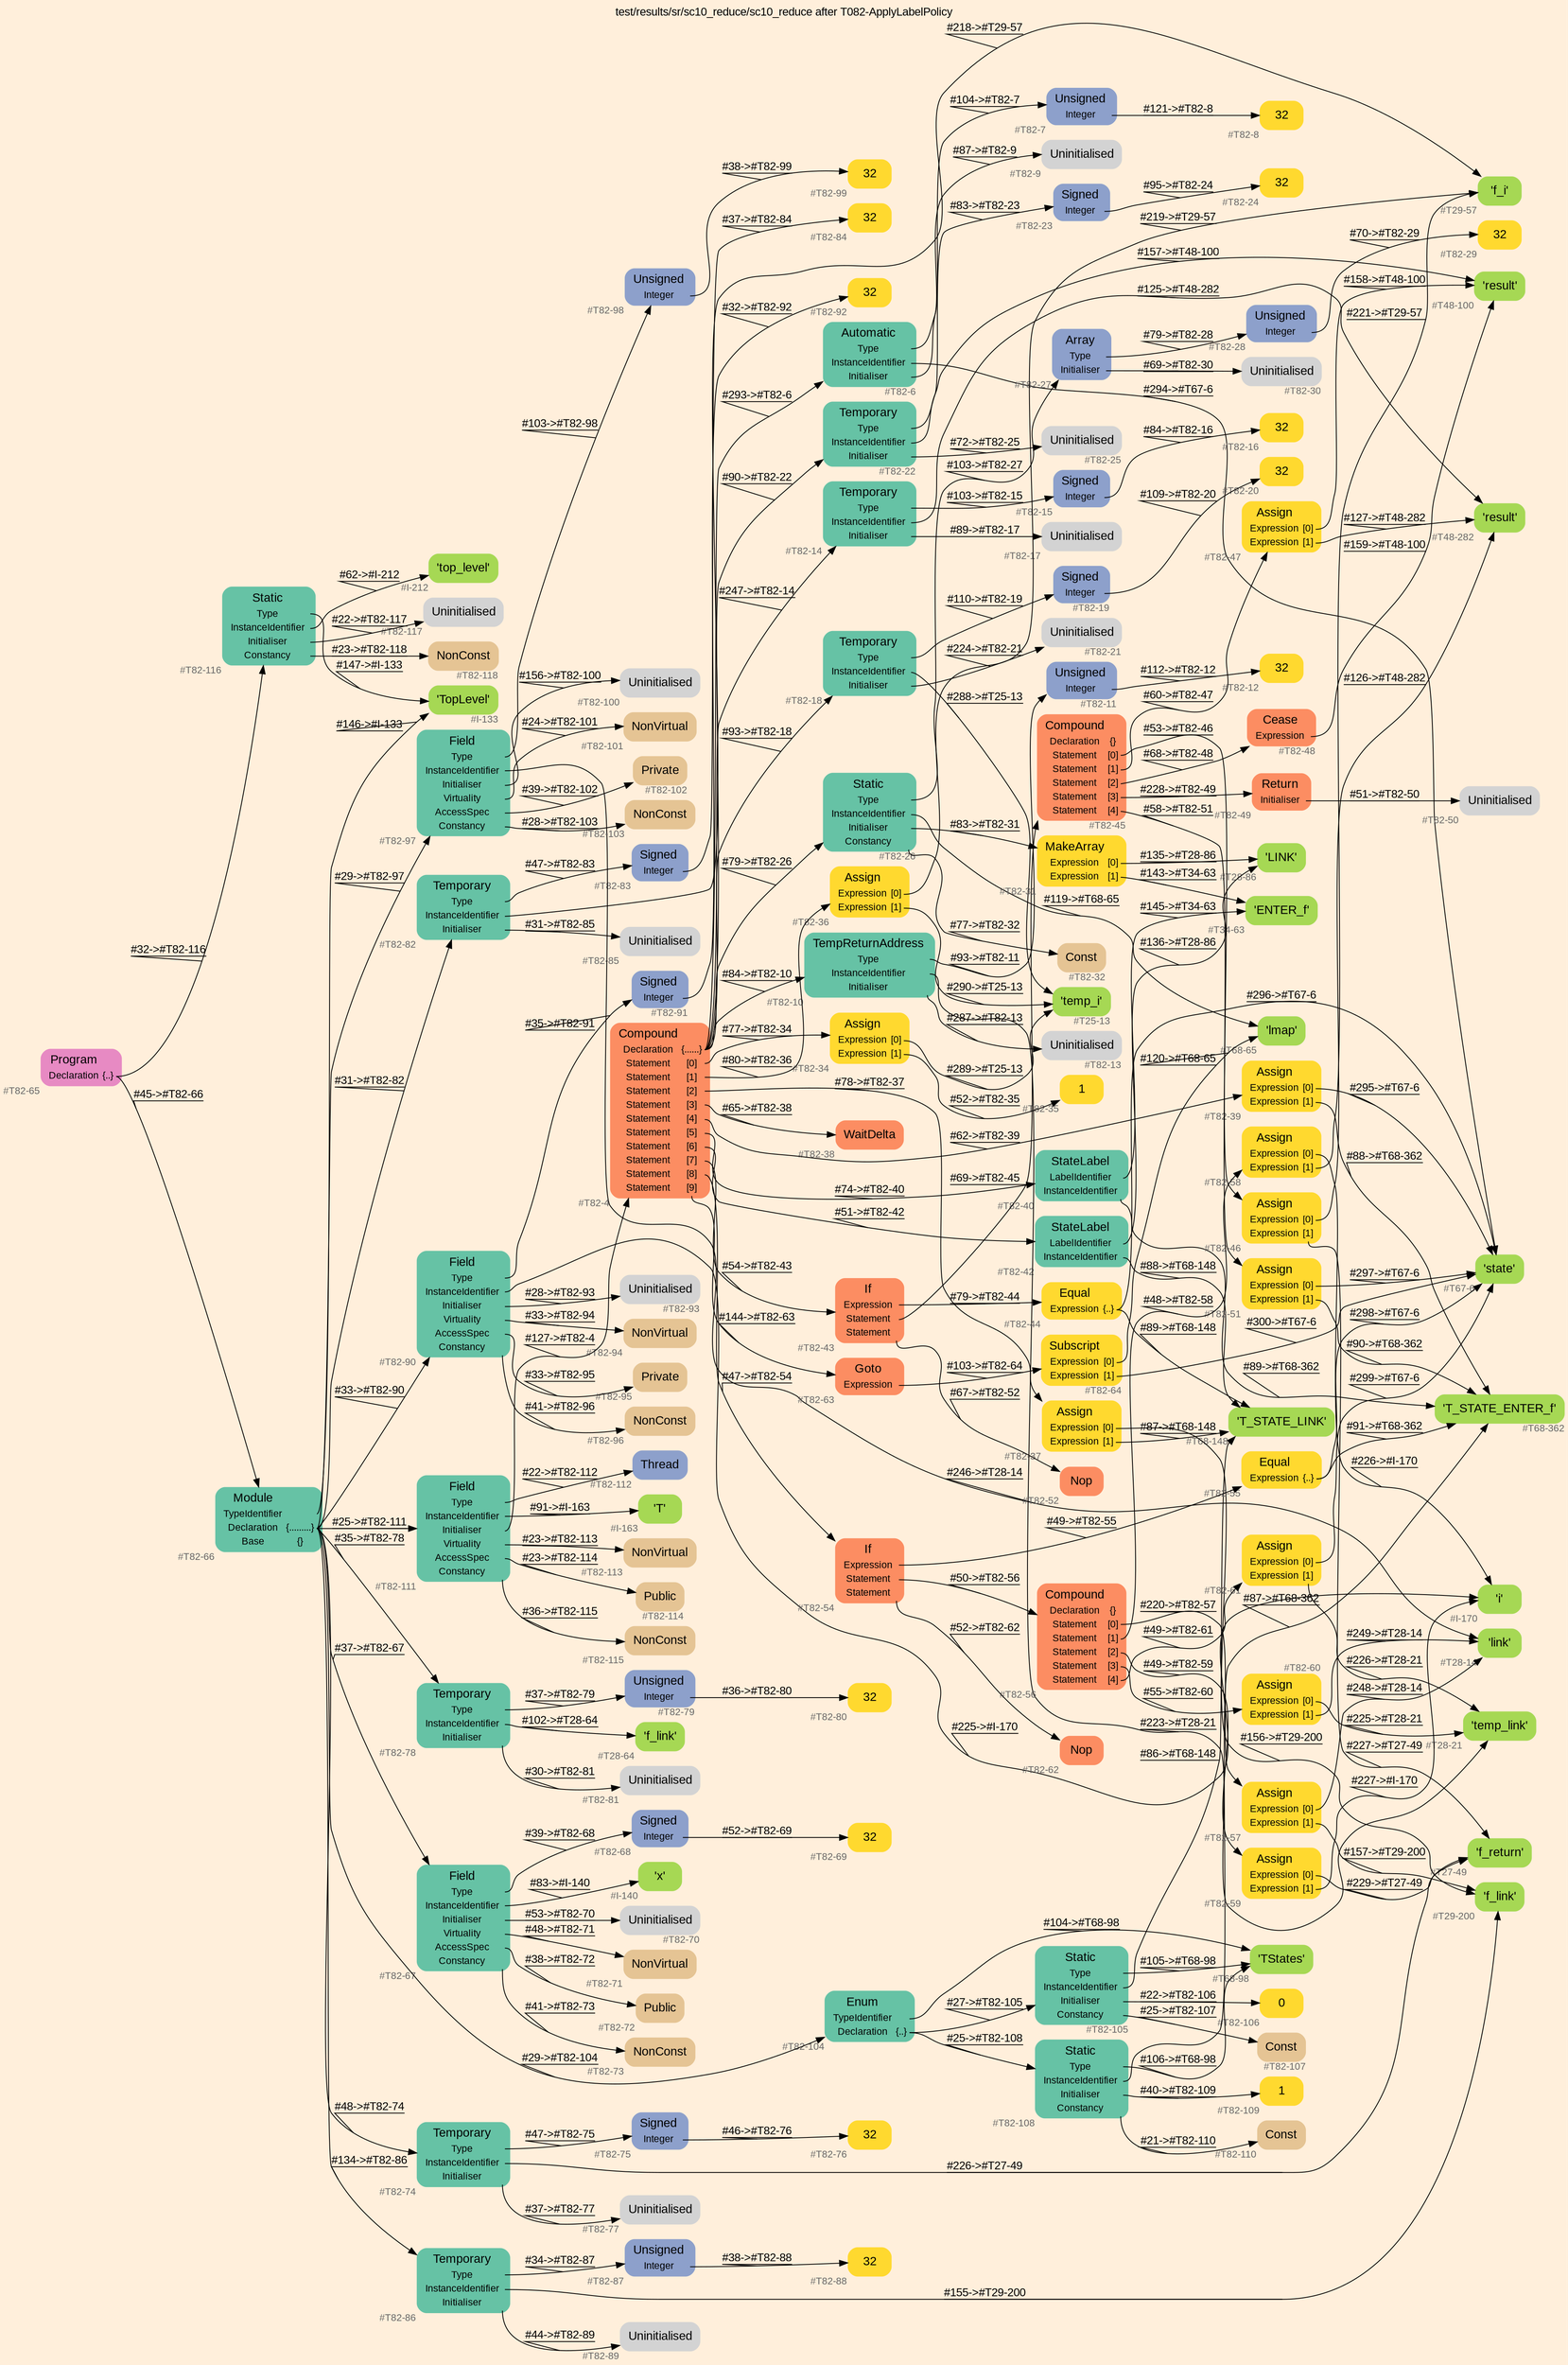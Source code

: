 digraph "test/results/sr/sc10_reduce/sc10_reduce after T082-ApplyLabelPolicy" {
label = "test/results/sr/sc10_reduce/sc10_reduce after T082-ApplyLabelPolicy"
labelloc = t
graph [
    rankdir = "LR"
    ranksep = 0.3
    bgcolor = antiquewhite1
    color = black
    fontcolor = black
    fontname = "Arial"
];
node [
    fontname = "Arial"
];
edge [
    fontname = "Arial"
];

// -------------------- node figure --------------------
// -------- block #T82-65 ----------
"#T82-65" [
    fillcolor = "/set28/4"
    xlabel = "#T82-65"
    fontsize = "12"
    fontcolor = grey40
    shape = "plaintext"
    label = <<TABLE BORDER="0" CELLBORDER="0" CELLSPACING="0">
     <TR><TD><FONT COLOR="black" POINT-SIZE="15">Program</FONT></TD></TR>
     <TR><TD><FONT COLOR="black" POINT-SIZE="12">Declaration</FONT></TD><TD PORT="port0"><FONT COLOR="black" POINT-SIZE="12">{..}</FONT></TD></TR>
    </TABLE>>
    style = "rounded,filled"
];

// -------- block #T82-66 ----------
"#T82-66" [
    fillcolor = "/set28/1"
    xlabel = "#T82-66"
    fontsize = "12"
    fontcolor = grey40
    shape = "plaintext"
    label = <<TABLE BORDER="0" CELLBORDER="0" CELLSPACING="0">
     <TR><TD><FONT COLOR="black" POINT-SIZE="15">Module</FONT></TD></TR>
     <TR><TD><FONT COLOR="black" POINT-SIZE="12">TypeIdentifier</FONT></TD><TD PORT="port0"></TD></TR>
     <TR><TD><FONT COLOR="black" POINT-SIZE="12">Declaration</FONT></TD><TD PORT="port1"><FONT COLOR="black" POINT-SIZE="12">{.........}</FONT></TD></TR>
     <TR><TD><FONT COLOR="black" POINT-SIZE="12">Base</FONT></TD><TD PORT="port2"><FONT COLOR="black" POINT-SIZE="12">{}</FONT></TD></TR>
    </TABLE>>
    style = "rounded,filled"
];

// -------- block #I-133 ----------
"#I-133" [
    fillcolor = "/set28/5"
    xlabel = "#I-133"
    fontsize = "12"
    fontcolor = grey40
    shape = "plaintext"
    label = <<TABLE BORDER="0" CELLBORDER="0" CELLSPACING="0">
     <TR><TD><FONT COLOR="black" POINT-SIZE="15">'TopLevel'</FONT></TD></TR>
    </TABLE>>
    style = "rounded,filled"
];

// -------- block #T82-67 ----------
"#T82-67" [
    fillcolor = "/set28/1"
    xlabel = "#T82-67"
    fontsize = "12"
    fontcolor = grey40
    shape = "plaintext"
    label = <<TABLE BORDER="0" CELLBORDER="0" CELLSPACING="0">
     <TR><TD><FONT COLOR="black" POINT-SIZE="15">Field</FONT></TD></TR>
     <TR><TD><FONT COLOR="black" POINT-SIZE="12">Type</FONT></TD><TD PORT="port0"></TD></TR>
     <TR><TD><FONT COLOR="black" POINT-SIZE="12">InstanceIdentifier</FONT></TD><TD PORT="port1"></TD></TR>
     <TR><TD><FONT COLOR="black" POINT-SIZE="12">Initialiser</FONT></TD><TD PORT="port2"></TD></TR>
     <TR><TD><FONT COLOR="black" POINT-SIZE="12">Virtuality</FONT></TD><TD PORT="port3"></TD></TR>
     <TR><TD><FONT COLOR="black" POINT-SIZE="12">AccessSpec</FONT></TD><TD PORT="port4"></TD></TR>
     <TR><TD><FONT COLOR="black" POINT-SIZE="12">Constancy</FONT></TD><TD PORT="port5"></TD></TR>
    </TABLE>>
    style = "rounded,filled"
];

// -------- block #T82-68 ----------
"#T82-68" [
    fillcolor = "/set28/3"
    xlabel = "#T82-68"
    fontsize = "12"
    fontcolor = grey40
    shape = "plaintext"
    label = <<TABLE BORDER="0" CELLBORDER="0" CELLSPACING="0">
     <TR><TD><FONT COLOR="black" POINT-SIZE="15">Signed</FONT></TD></TR>
     <TR><TD><FONT COLOR="black" POINT-SIZE="12">Integer</FONT></TD><TD PORT="port0"></TD></TR>
    </TABLE>>
    style = "rounded,filled"
];

// -------- block #T82-69 ----------
"#T82-69" [
    fillcolor = "/set28/6"
    xlabel = "#T82-69"
    fontsize = "12"
    fontcolor = grey40
    shape = "plaintext"
    label = <<TABLE BORDER="0" CELLBORDER="0" CELLSPACING="0">
     <TR><TD><FONT COLOR="black" POINT-SIZE="15">32</FONT></TD></TR>
    </TABLE>>
    style = "rounded,filled"
];

// -------- block #I-140 ----------
"#I-140" [
    fillcolor = "/set28/5"
    xlabel = "#I-140"
    fontsize = "12"
    fontcolor = grey40
    shape = "plaintext"
    label = <<TABLE BORDER="0" CELLBORDER="0" CELLSPACING="0">
     <TR><TD><FONT COLOR="black" POINT-SIZE="15">'x'</FONT></TD></TR>
    </TABLE>>
    style = "rounded,filled"
];

// -------- block #T82-70 ----------
"#T82-70" [
    xlabel = "#T82-70"
    fontsize = "12"
    fontcolor = grey40
    shape = "plaintext"
    label = <<TABLE BORDER="0" CELLBORDER="0" CELLSPACING="0">
     <TR><TD><FONT COLOR="black" POINT-SIZE="15">Uninitialised</FONT></TD></TR>
    </TABLE>>
    style = "rounded,filled"
];

// -------- block #T82-71 ----------
"#T82-71" [
    fillcolor = "/set28/7"
    xlabel = "#T82-71"
    fontsize = "12"
    fontcolor = grey40
    shape = "plaintext"
    label = <<TABLE BORDER="0" CELLBORDER="0" CELLSPACING="0">
     <TR><TD><FONT COLOR="black" POINT-SIZE="15">NonVirtual</FONT></TD></TR>
    </TABLE>>
    style = "rounded,filled"
];

// -------- block #T82-72 ----------
"#T82-72" [
    fillcolor = "/set28/7"
    xlabel = "#T82-72"
    fontsize = "12"
    fontcolor = grey40
    shape = "plaintext"
    label = <<TABLE BORDER="0" CELLBORDER="0" CELLSPACING="0">
     <TR><TD><FONT COLOR="black" POINT-SIZE="15">Public</FONT></TD></TR>
    </TABLE>>
    style = "rounded,filled"
];

// -------- block #T82-73 ----------
"#T82-73" [
    fillcolor = "/set28/7"
    xlabel = "#T82-73"
    fontsize = "12"
    fontcolor = grey40
    shape = "plaintext"
    label = <<TABLE BORDER="0" CELLBORDER="0" CELLSPACING="0">
     <TR><TD><FONT COLOR="black" POINT-SIZE="15">NonConst</FONT></TD></TR>
    </TABLE>>
    style = "rounded,filled"
];

// -------- block #T82-74 ----------
"#T82-74" [
    fillcolor = "/set28/1"
    xlabel = "#T82-74"
    fontsize = "12"
    fontcolor = grey40
    shape = "plaintext"
    label = <<TABLE BORDER="0" CELLBORDER="0" CELLSPACING="0">
     <TR><TD><FONT COLOR="black" POINT-SIZE="15">Temporary</FONT></TD></TR>
     <TR><TD><FONT COLOR="black" POINT-SIZE="12">Type</FONT></TD><TD PORT="port0"></TD></TR>
     <TR><TD><FONT COLOR="black" POINT-SIZE="12">InstanceIdentifier</FONT></TD><TD PORT="port1"></TD></TR>
     <TR><TD><FONT COLOR="black" POINT-SIZE="12">Initialiser</FONT></TD><TD PORT="port2"></TD></TR>
    </TABLE>>
    style = "rounded,filled"
];

// -------- block #T82-75 ----------
"#T82-75" [
    fillcolor = "/set28/3"
    xlabel = "#T82-75"
    fontsize = "12"
    fontcolor = grey40
    shape = "plaintext"
    label = <<TABLE BORDER="0" CELLBORDER="0" CELLSPACING="0">
     <TR><TD><FONT COLOR="black" POINT-SIZE="15">Signed</FONT></TD></TR>
     <TR><TD><FONT COLOR="black" POINT-SIZE="12">Integer</FONT></TD><TD PORT="port0"></TD></TR>
    </TABLE>>
    style = "rounded,filled"
];

// -------- block #T82-76 ----------
"#T82-76" [
    fillcolor = "/set28/6"
    xlabel = "#T82-76"
    fontsize = "12"
    fontcolor = grey40
    shape = "plaintext"
    label = <<TABLE BORDER="0" CELLBORDER="0" CELLSPACING="0">
     <TR><TD><FONT COLOR="black" POINT-SIZE="15">32</FONT></TD></TR>
    </TABLE>>
    style = "rounded,filled"
];

// -------- block #T27-49 ----------
"#T27-49" [
    fillcolor = "/set28/5"
    xlabel = "#T27-49"
    fontsize = "12"
    fontcolor = grey40
    shape = "plaintext"
    label = <<TABLE BORDER="0" CELLBORDER="0" CELLSPACING="0">
     <TR><TD><FONT COLOR="black" POINT-SIZE="15">'f_return'</FONT></TD></TR>
    </TABLE>>
    style = "rounded,filled"
];

// -------- block #T82-77 ----------
"#T82-77" [
    xlabel = "#T82-77"
    fontsize = "12"
    fontcolor = grey40
    shape = "plaintext"
    label = <<TABLE BORDER="0" CELLBORDER="0" CELLSPACING="0">
     <TR><TD><FONT COLOR="black" POINT-SIZE="15">Uninitialised</FONT></TD></TR>
    </TABLE>>
    style = "rounded,filled"
];

// -------- block #T82-78 ----------
"#T82-78" [
    fillcolor = "/set28/1"
    xlabel = "#T82-78"
    fontsize = "12"
    fontcolor = grey40
    shape = "plaintext"
    label = <<TABLE BORDER="0" CELLBORDER="0" CELLSPACING="0">
     <TR><TD><FONT COLOR="black" POINT-SIZE="15">Temporary</FONT></TD></TR>
     <TR><TD><FONT COLOR="black" POINT-SIZE="12">Type</FONT></TD><TD PORT="port0"></TD></TR>
     <TR><TD><FONT COLOR="black" POINT-SIZE="12">InstanceIdentifier</FONT></TD><TD PORT="port1"></TD></TR>
     <TR><TD><FONT COLOR="black" POINT-SIZE="12">Initialiser</FONT></TD><TD PORT="port2"></TD></TR>
    </TABLE>>
    style = "rounded,filled"
];

// -------- block #T82-79 ----------
"#T82-79" [
    fillcolor = "/set28/3"
    xlabel = "#T82-79"
    fontsize = "12"
    fontcolor = grey40
    shape = "plaintext"
    label = <<TABLE BORDER="0" CELLBORDER="0" CELLSPACING="0">
     <TR><TD><FONT COLOR="black" POINT-SIZE="15">Unsigned</FONT></TD></TR>
     <TR><TD><FONT COLOR="black" POINT-SIZE="12">Integer</FONT></TD><TD PORT="port0"></TD></TR>
    </TABLE>>
    style = "rounded,filled"
];

// -------- block #T82-80 ----------
"#T82-80" [
    fillcolor = "/set28/6"
    xlabel = "#T82-80"
    fontsize = "12"
    fontcolor = grey40
    shape = "plaintext"
    label = <<TABLE BORDER="0" CELLBORDER="0" CELLSPACING="0">
     <TR><TD><FONT COLOR="black" POINT-SIZE="15">32</FONT></TD></TR>
    </TABLE>>
    style = "rounded,filled"
];

// -------- block #T28-64 ----------
"#T28-64" [
    fillcolor = "/set28/5"
    xlabel = "#T28-64"
    fontsize = "12"
    fontcolor = grey40
    shape = "plaintext"
    label = <<TABLE BORDER="0" CELLBORDER="0" CELLSPACING="0">
     <TR><TD><FONT COLOR="black" POINT-SIZE="15">'f_link'</FONT></TD></TR>
    </TABLE>>
    style = "rounded,filled"
];

// -------- block #T82-81 ----------
"#T82-81" [
    xlabel = "#T82-81"
    fontsize = "12"
    fontcolor = grey40
    shape = "plaintext"
    label = <<TABLE BORDER="0" CELLBORDER="0" CELLSPACING="0">
     <TR><TD><FONT COLOR="black" POINT-SIZE="15">Uninitialised</FONT></TD></TR>
    </TABLE>>
    style = "rounded,filled"
];

// -------- block #T82-82 ----------
"#T82-82" [
    fillcolor = "/set28/1"
    xlabel = "#T82-82"
    fontsize = "12"
    fontcolor = grey40
    shape = "plaintext"
    label = <<TABLE BORDER="0" CELLBORDER="0" CELLSPACING="0">
     <TR><TD><FONT COLOR="black" POINT-SIZE="15">Temporary</FONT></TD></TR>
     <TR><TD><FONT COLOR="black" POINT-SIZE="12">Type</FONT></TD><TD PORT="port0"></TD></TR>
     <TR><TD><FONT COLOR="black" POINT-SIZE="12">InstanceIdentifier</FONT></TD><TD PORT="port1"></TD></TR>
     <TR><TD><FONT COLOR="black" POINT-SIZE="12">Initialiser</FONT></TD><TD PORT="port2"></TD></TR>
    </TABLE>>
    style = "rounded,filled"
];

// -------- block #T82-83 ----------
"#T82-83" [
    fillcolor = "/set28/3"
    xlabel = "#T82-83"
    fontsize = "12"
    fontcolor = grey40
    shape = "plaintext"
    label = <<TABLE BORDER="0" CELLBORDER="0" CELLSPACING="0">
     <TR><TD><FONT COLOR="black" POINT-SIZE="15">Signed</FONT></TD></TR>
     <TR><TD><FONT COLOR="black" POINT-SIZE="12">Integer</FONT></TD><TD PORT="port0"></TD></TR>
    </TABLE>>
    style = "rounded,filled"
];

// -------- block #T82-84 ----------
"#T82-84" [
    fillcolor = "/set28/6"
    xlabel = "#T82-84"
    fontsize = "12"
    fontcolor = grey40
    shape = "plaintext"
    label = <<TABLE BORDER="0" CELLBORDER="0" CELLSPACING="0">
     <TR><TD><FONT COLOR="black" POINT-SIZE="15">32</FONT></TD></TR>
    </TABLE>>
    style = "rounded,filled"
];

// -------- block #T29-57 ----------
"#T29-57" [
    fillcolor = "/set28/5"
    xlabel = "#T29-57"
    fontsize = "12"
    fontcolor = grey40
    shape = "plaintext"
    label = <<TABLE BORDER="0" CELLBORDER="0" CELLSPACING="0">
     <TR><TD><FONT COLOR="black" POINT-SIZE="15">'f_i'</FONT></TD></TR>
    </TABLE>>
    style = "rounded,filled"
];

// -------- block #T82-85 ----------
"#T82-85" [
    xlabel = "#T82-85"
    fontsize = "12"
    fontcolor = grey40
    shape = "plaintext"
    label = <<TABLE BORDER="0" CELLBORDER="0" CELLSPACING="0">
     <TR><TD><FONT COLOR="black" POINT-SIZE="15">Uninitialised</FONT></TD></TR>
    </TABLE>>
    style = "rounded,filled"
];

// -------- block #T82-86 ----------
"#T82-86" [
    fillcolor = "/set28/1"
    xlabel = "#T82-86"
    fontsize = "12"
    fontcolor = grey40
    shape = "plaintext"
    label = <<TABLE BORDER="0" CELLBORDER="0" CELLSPACING="0">
     <TR><TD><FONT COLOR="black" POINT-SIZE="15">Temporary</FONT></TD></TR>
     <TR><TD><FONT COLOR="black" POINT-SIZE="12">Type</FONT></TD><TD PORT="port0"></TD></TR>
     <TR><TD><FONT COLOR="black" POINT-SIZE="12">InstanceIdentifier</FONT></TD><TD PORT="port1"></TD></TR>
     <TR><TD><FONT COLOR="black" POINT-SIZE="12">Initialiser</FONT></TD><TD PORT="port2"></TD></TR>
    </TABLE>>
    style = "rounded,filled"
];

// -------- block #T82-87 ----------
"#T82-87" [
    fillcolor = "/set28/3"
    xlabel = "#T82-87"
    fontsize = "12"
    fontcolor = grey40
    shape = "plaintext"
    label = <<TABLE BORDER="0" CELLBORDER="0" CELLSPACING="0">
     <TR><TD><FONT COLOR="black" POINT-SIZE="15">Unsigned</FONT></TD></TR>
     <TR><TD><FONT COLOR="black" POINT-SIZE="12">Integer</FONT></TD><TD PORT="port0"></TD></TR>
    </TABLE>>
    style = "rounded,filled"
];

// -------- block #T82-88 ----------
"#T82-88" [
    fillcolor = "/set28/6"
    xlabel = "#T82-88"
    fontsize = "12"
    fontcolor = grey40
    shape = "plaintext"
    label = <<TABLE BORDER="0" CELLBORDER="0" CELLSPACING="0">
     <TR><TD><FONT COLOR="black" POINT-SIZE="15">32</FONT></TD></TR>
    </TABLE>>
    style = "rounded,filled"
];

// -------- block #T29-200 ----------
"#T29-200" [
    fillcolor = "/set28/5"
    xlabel = "#T29-200"
    fontsize = "12"
    fontcolor = grey40
    shape = "plaintext"
    label = <<TABLE BORDER="0" CELLBORDER="0" CELLSPACING="0">
     <TR><TD><FONT COLOR="black" POINT-SIZE="15">'f_link'</FONT></TD></TR>
    </TABLE>>
    style = "rounded,filled"
];

// -------- block #T82-89 ----------
"#T82-89" [
    xlabel = "#T82-89"
    fontsize = "12"
    fontcolor = grey40
    shape = "plaintext"
    label = <<TABLE BORDER="0" CELLBORDER="0" CELLSPACING="0">
     <TR><TD><FONT COLOR="black" POINT-SIZE="15">Uninitialised</FONT></TD></TR>
    </TABLE>>
    style = "rounded,filled"
];

// -------- block #T82-90 ----------
"#T82-90" [
    fillcolor = "/set28/1"
    xlabel = "#T82-90"
    fontsize = "12"
    fontcolor = grey40
    shape = "plaintext"
    label = <<TABLE BORDER="0" CELLBORDER="0" CELLSPACING="0">
     <TR><TD><FONT COLOR="black" POINT-SIZE="15">Field</FONT></TD></TR>
     <TR><TD><FONT COLOR="black" POINT-SIZE="12">Type</FONT></TD><TD PORT="port0"></TD></TR>
     <TR><TD><FONT COLOR="black" POINT-SIZE="12">InstanceIdentifier</FONT></TD><TD PORT="port1"></TD></TR>
     <TR><TD><FONT COLOR="black" POINT-SIZE="12">Initialiser</FONT></TD><TD PORT="port2"></TD></TR>
     <TR><TD><FONT COLOR="black" POINT-SIZE="12">Virtuality</FONT></TD><TD PORT="port3"></TD></TR>
     <TR><TD><FONT COLOR="black" POINT-SIZE="12">AccessSpec</FONT></TD><TD PORT="port4"></TD></TR>
     <TR><TD><FONT COLOR="black" POINT-SIZE="12">Constancy</FONT></TD><TD PORT="port5"></TD></TR>
    </TABLE>>
    style = "rounded,filled"
];

// -------- block #T82-91 ----------
"#T82-91" [
    fillcolor = "/set28/3"
    xlabel = "#T82-91"
    fontsize = "12"
    fontcolor = grey40
    shape = "plaintext"
    label = <<TABLE BORDER="0" CELLBORDER="0" CELLSPACING="0">
     <TR><TD><FONT COLOR="black" POINT-SIZE="15">Signed</FONT></TD></TR>
     <TR><TD><FONT COLOR="black" POINT-SIZE="12">Integer</FONT></TD><TD PORT="port0"></TD></TR>
    </TABLE>>
    style = "rounded,filled"
];

// -------- block #T82-92 ----------
"#T82-92" [
    fillcolor = "/set28/6"
    xlabel = "#T82-92"
    fontsize = "12"
    fontcolor = grey40
    shape = "plaintext"
    label = <<TABLE BORDER="0" CELLBORDER="0" CELLSPACING="0">
     <TR><TD><FONT COLOR="black" POINT-SIZE="15">32</FONT></TD></TR>
    </TABLE>>
    style = "rounded,filled"
];

// -------- block #I-170 ----------
"#I-170" [
    fillcolor = "/set28/5"
    xlabel = "#I-170"
    fontsize = "12"
    fontcolor = grey40
    shape = "plaintext"
    label = <<TABLE BORDER="0" CELLBORDER="0" CELLSPACING="0">
     <TR><TD><FONT COLOR="black" POINT-SIZE="15">'i'</FONT></TD></TR>
    </TABLE>>
    style = "rounded,filled"
];

// -------- block #T82-93 ----------
"#T82-93" [
    xlabel = "#T82-93"
    fontsize = "12"
    fontcolor = grey40
    shape = "plaintext"
    label = <<TABLE BORDER="0" CELLBORDER="0" CELLSPACING="0">
     <TR><TD><FONT COLOR="black" POINT-SIZE="15">Uninitialised</FONT></TD></TR>
    </TABLE>>
    style = "rounded,filled"
];

// -------- block #T82-94 ----------
"#T82-94" [
    fillcolor = "/set28/7"
    xlabel = "#T82-94"
    fontsize = "12"
    fontcolor = grey40
    shape = "plaintext"
    label = <<TABLE BORDER="0" CELLBORDER="0" CELLSPACING="0">
     <TR><TD><FONT COLOR="black" POINT-SIZE="15">NonVirtual</FONT></TD></TR>
    </TABLE>>
    style = "rounded,filled"
];

// -------- block #T82-95 ----------
"#T82-95" [
    fillcolor = "/set28/7"
    xlabel = "#T82-95"
    fontsize = "12"
    fontcolor = grey40
    shape = "plaintext"
    label = <<TABLE BORDER="0" CELLBORDER="0" CELLSPACING="0">
     <TR><TD><FONT COLOR="black" POINT-SIZE="15">Private</FONT></TD></TR>
    </TABLE>>
    style = "rounded,filled"
];

// -------- block #T82-96 ----------
"#T82-96" [
    fillcolor = "/set28/7"
    xlabel = "#T82-96"
    fontsize = "12"
    fontcolor = grey40
    shape = "plaintext"
    label = <<TABLE BORDER="0" CELLBORDER="0" CELLSPACING="0">
     <TR><TD><FONT COLOR="black" POINT-SIZE="15">NonConst</FONT></TD></TR>
    </TABLE>>
    style = "rounded,filled"
];

// -------- block #T82-97 ----------
"#T82-97" [
    fillcolor = "/set28/1"
    xlabel = "#T82-97"
    fontsize = "12"
    fontcolor = grey40
    shape = "plaintext"
    label = <<TABLE BORDER="0" CELLBORDER="0" CELLSPACING="0">
     <TR><TD><FONT COLOR="black" POINT-SIZE="15">Field</FONT></TD></TR>
     <TR><TD><FONT COLOR="black" POINT-SIZE="12">Type</FONT></TD><TD PORT="port0"></TD></TR>
     <TR><TD><FONT COLOR="black" POINT-SIZE="12">InstanceIdentifier</FONT></TD><TD PORT="port1"></TD></TR>
     <TR><TD><FONT COLOR="black" POINT-SIZE="12">Initialiser</FONT></TD><TD PORT="port2"></TD></TR>
     <TR><TD><FONT COLOR="black" POINT-SIZE="12">Virtuality</FONT></TD><TD PORT="port3"></TD></TR>
     <TR><TD><FONT COLOR="black" POINT-SIZE="12">AccessSpec</FONT></TD><TD PORT="port4"></TD></TR>
     <TR><TD><FONT COLOR="black" POINT-SIZE="12">Constancy</FONT></TD><TD PORT="port5"></TD></TR>
    </TABLE>>
    style = "rounded,filled"
];

// -------- block #T82-98 ----------
"#T82-98" [
    fillcolor = "/set28/3"
    xlabel = "#T82-98"
    fontsize = "12"
    fontcolor = grey40
    shape = "plaintext"
    label = <<TABLE BORDER="0" CELLBORDER="0" CELLSPACING="0">
     <TR><TD><FONT COLOR="black" POINT-SIZE="15">Unsigned</FONT></TD></TR>
     <TR><TD><FONT COLOR="black" POINT-SIZE="12">Integer</FONT></TD><TD PORT="port0"></TD></TR>
    </TABLE>>
    style = "rounded,filled"
];

// -------- block #T82-99 ----------
"#T82-99" [
    fillcolor = "/set28/6"
    xlabel = "#T82-99"
    fontsize = "12"
    fontcolor = grey40
    shape = "plaintext"
    label = <<TABLE BORDER="0" CELLBORDER="0" CELLSPACING="0">
     <TR><TD><FONT COLOR="black" POINT-SIZE="15">32</FONT></TD></TR>
    </TABLE>>
    style = "rounded,filled"
];

// -------- block #T28-14 ----------
"#T28-14" [
    fillcolor = "/set28/5"
    xlabel = "#T28-14"
    fontsize = "12"
    fontcolor = grey40
    shape = "plaintext"
    label = <<TABLE BORDER="0" CELLBORDER="0" CELLSPACING="0">
     <TR><TD><FONT COLOR="black" POINT-SIZE="15">'link'</FONT></TD></TR>
    </TABLE>>
    style = "rounded,filled"
];

// -------- block #T82-100 ----------
"#T82-100" [
    xlabel = "#T82-100"
    fontsize = "12"
    fontcolor = grey40
    shape = "plaintext"
    label = <<TABLE BORDER="0" CELLBORDER="0" CELLSPACING="0">
     <TR><TD><FONT COLOR="black" POINT-SIZE="15">Uninitialised</FONT></TD></TR>
    </TABLE>>
    style = "rounded,filled"
];

// -------- block #T82-101 ----------
"#T82-101" [
    fillcolor = "/set28/7"
    xlabel = "#T82-101"
    fontsize = "12"
    fontcolor = grey40
    shape = "plaintext"
    label = <<TABLE BORDER="0" CELLBORDER="0" CELLSPACING="0">
     <TR><TD><FONT COLOR="black" POINT-SIZE="15">NonVirtual</FONT></TD></TR>
    </TABLE>>
    style = "rounded,filled"
];

// -------- block #T82-102 ----------
"#T82-102" [
    fillcolor = "/set28/7"
    xlabel = "#T82-102"
    fontsize = "12"
    fontcolor = grey40
    shape = "plaintext"
    label = <<TABLE BORDER="0" CELLBORDER="0" CELLSPACING="0">
     <TR><TD><FONT COLOR="black" POINT-SIZE="15">Private</FONT></TD></TR>
    </TABLE>>
    style = "rounded,filled"
];

// -------- block #T82-103 ----------
"#T82-103" [
    fillcolor = "/set28/7"
    xlabel = "#T82-103"
    fontsize = "12"
    fontcolor = grey40
    shape = "plaintext"
    label = <<TABLE BORDER="0" CELLBORDER="0" CELLSPACING="0">
     <TR><TD><FONT COLOR="black" POINT-SIZE="15">NonConst</FONT></TD></TR>
    </TABLE>>
    style = "rounded,filled"
];

// -------- block #T82-104 ----------
"#T82-104" [
    fillcolor = "/set28/1"
    xlabel = "#T82-104"
    fontsize = "12"
    fontcolor = grey40
    shape = "plaintext"
    label = <<TABLE BORDER="0" CELLBORDER="0" CELLSPACING="0">
     <TR><TD><FONT COLOR="black" POINT-SIZE="15">Enum</FONT></TD></TR>
     <TR><TD><FONT COLOR="black" POINT-SIZE="12">TypeIdentifier</FONT></TD><TD PORT="port0"></TD></TR>
     <TR><TD><FONT COLOR="black" POINT-SIZE="12">Declaration</FONT></TD><TD PORT="port1"><FONT COLOR="black" POINT-SIZE="12">{..}</FONT></TD></TR>
    </TABLE>>
    style = "rounded,filled"
];

// -------- block #T68-98 ----------
"#T68-98" [
    fillcolor = "/set28/5"
    xlabel = "#T68-98"
    fontsize = "12"
    fontcolor = grey40
    shape = "plaintext"
    label = <<TABLE BORDER="0" CELLBORDER="0" CELLSPACING="0">
     <TR><TD><FONT COLOR="black" POINT-SIZE="15">'TStates'</FONT></TD></TR>
    </TABLE>>
    style = "rounded,filled"
];

// -------- block #T82-105 ----------
"#T82-105" [
    fillcolor = "/set28/1"
    xlabel = "#T82-105"
    fontsize = "12"
    fontcolor = grey40
    shape = "plaintext"
    label = <<TABLE BORDER="0" CELLBORDER="0" CELLSPACING="0">
     <TR><TD><FONT COLOR="black" POINT-SIZE="15">Static</FONT></TD></TR>
     <TR><TD><FONT COLOR="black" POINT-SIZE="12">Type</FONT></TD><TD PORT="port0"></TD></TR>
     <TR><TD><FONT COLOR="black" POINT-SIZE="12">InstanceIdentifier</FONT></TD><TD PORT="port1"></TD></TR>
     <TR><TD><FONT COLOR="black" POINT-SIZE="12">Initialiser</FONT></TD><TD PORT="port2"></TD></TR>
     <TR><TD><FONT COLOR="black" POINT-SIZE="12">Constancy</FONT></TD><TD PORT="port3"></TD></TR>
    </TABLE>>
    style = "rounded,filled"
];

// -------- block #T68-148 ----------
"#T68-148" [
    fillcolor = "/set28/5"
    xlabel = "#T68-148"
    fontsize = "12"
    fontcolor = grey40
    shape = "plaintext"
    label = <<TABLE BORDER="0" CELLBORDER="0" CELLSPACING="0">
     <TR><TD><FONT COLOR="black" POINT-SIZE="15">'T_STATE_LINK'</FONT></TD></TR>
    </TABLE>>
    style = "rounded,filled"
];

// -------- block #T82-106 ----------
"#T82-106" [
    fillcolor = "/set28/6"
    xlabel = "#T82-106"
    fontsize = "12"
    fontcolor = grey40
    shape = "plaintext"
    label = <<TABLE BORDER="0" CELLBORDER="0" CELLSPACING="0">
     <TR><TD><FONT COLOR="black" POINT-SIZE="15">0</FONT></TD></TR>
    </TABLE>>
    style = "rounded,filled"
];

// -------- block #T82-107 ----------
"#T82-107" [
    fillcolor = "/set28/7"
    xlabel = "#T82-107"
    fontsize = "12"
    fontcolor = grey40
    shape = "plaintext"
    label = <<TABLE BORDER="0" CELLBORDER="0" CELLSPACING="0">
     <TR><TD><FONT COLOR="black" POINT-SIZE="15">Const</FONT></TD></TR>
    </TABLE>>
    style = "rounded,filled"
];

// -------- block #T82-108 ----------
"#T82-108" [
    fillcolor = "/set28/1"
    xlabel = "#T82-108"
    fontsize = "12"
    fontcolor = grey40
    shape = "plaintext"
    label = <<TABLE BORDER="0" CELLBORDER="0" CELLSPACING="0">
     <TR><TD><FONT COLOR="black" POINT-SIZE="15">Static</FONT></TD></TR>
     <TR><TD><FONT COLOR="black" POINT-SIZE="12">Type</FONT></TD><TD PORT="port0"></TD></TR>
     <TR><TD><FONT COLOR="black" POINT-SIZE="12">InstanceIdentifier</FONT></TD><TD PORT="port1"></TD></TR>
     <TR><TD><FONT COLOR="black" POINT-SIZE="12">Initialiser</FONT></TD><TD PORT="port2"></TD></TR>
     <TR><TD><FONT COLOR="black" POINT-SIZE="12">Constancy</FONT></TD><TD PORT="port3"></TD></TR>
    </TABLE>>
    style = "rounded,filled"
];

// -------- block #T68-362 ----------
"#T68-362" [
    fillcolor = "/set28/5"
    xlabel = "#T68-362"
    fontsize = "12"
    fontcolor = grey40
    shape = "plaintext"
    label = <<TABLE BORDER="0" CELLBORDER="0" CELLSPACING="0">
     <TR><TD><FONT COLOR="black" POINT-SIZE="15">'T_STATE_ENTER_f'</FONT></TD></TR>
    </TABLE>>
    style = "rounded,filled"
];

// -------- block #T82-109 ----------
"#T82-109" [
    fillcolor = "/set28/6"
    xlabel = "#T82-109"
    fontsize = "12"
    fontcolor = grey40
    shape = "plaintext"
    label = <<TABLE BORDER="0" CELLBORDER="0" CELLSPACING="0">
     <TR><TD><FONT COLOR="black" POINT-SIZE="15">1</FONT></TD></TR>
    </TABLE>>
    style = "rounded,filled"
];

// -------- block #T82-110 ----------
"#T82-110" [
    fillcolor = "/set28/7"
    xlabel = "#T82-110"
    fontsize = "12"
    fontcolor = grey40
    shape = "plaintext"
    label = <<TABLE BORDER="0" CELLBORDER="0" CELLSPACING="0">
     <TR><TD><FONT COLOR="black" POINT-SIZE="15">Const</FONT></TD></TR>
    </TABLE>>
    style = "rounded,filled"
];

// -------- block #T82-111 ----------
"#T82-111" [
    fillcolor = "/set28/1"
    xlabel = "#T82-111"
    fontsize = "12"
    fontcolor = grey40
    shape = "plaintext"
    label = <<TABLE BORDER="0" CELLBORDER="0" CELLSPACING="0">
     <TR><TD><FONT COLOR="black" POINT-SIZE="15">Field</FONT></TD></TR>
     <TR><TD><FONT COLOR="black" POINT-SIZE="12">Type</FONT></TD><TD PORT="port0"></TD></TR>
     <TR><TD><FONT COLOR="black" POINT-SIZE="12">InstanceIdentifier</FONT></TD><TD PORT="port1"></TD></TR>
     <TR><TD><FONT COLOR="black" POINT-SIZE="12">Initialiser</FONT></TD><TD PORT="port2"></TD></TR>
     <TR><TD><FONT COLOR="black" POINT-SIZE="12">Virtuality</FONT></TD><TD PORT="port3"></TD></TR>
     <TR><TD><FONT COLOR="black" POINT-SIZE="12">AccessSpec</FONT></TD><TD PORT="port4"></TD></TR>
     <TR><TD><FONT COLOR="black" POINT-SIZE="12">Constancy</FONT></TD><TD PORT="port5"></TD></TR>
    </TABLE>>
    style = "rounded,filled"
];

// -------- block #T82-112 ----------
"#T82-112" [
    fillcolor = "/set28/3"
    xlabel = "#T82-112"
    fontsize = "12"
    fontcolor = grey40
    shape = "plaintext"
    label = <<TABLE BORDER="0" CELLBORDER="0" CELLSPACING="0">
     <TR><TD><FONT COLOR="black" POINT-SIZE="15">Thread</FONT></TD></TR>
    </TABLE>>
    style = "rounded,filled"
];

// -------- block #I-163 ----------
"#I-163" [
    fillcolor = "/set28/5"
    xlabel = "#I-163"
    fontsize = "12"
    fontcolor = grey40
    shape = "plaintext"
    label = <<TABLE BORDER="0" CELLBORDER="0" CELLSPACING="0">
     <TR><TD><FONT COLOR="black" POINT-SIZE="15">'T'</FONT></TD></TR>
    </TABLE>>
    style = "rounded,filled"
];

// -------- block #T82-4 ----------
"#T82-4" [
    fillcolor = "/set28/2"
    xlabel = "#T82-4"
    fontsize = "12"
    fontcolor = grey40
    shape = "plaintext"
    label = <<TABLE BORDER="0" CELLBORDER="0" CELLSPACING="0">
     <TR><TD><FONT COLOR="black" POINT-SIZE="15">Compound</FONT></TD></TR>
     <TR><TD><FONT COLOR="black" POINT-SIZE="12">Declaration</FONT></TD><TD PORT="port0"><FONT COLOR="black" POINT-SIZE="12">{......}</FONT></TD></TR>
     <TR><TD><FONT COLOR="black" POINT-SIZE="12">Statement</FONT></TD><TD PORT="port1"><FONT COLOR="black" POINT-SIZE="12">[0]</FONT></TD></TR>
     <TR><TD><FONT COLOR="black" POINT-SIZE="12">Statement</FONT></TD><TD PORT="port2"><FONT COLOR="black" POINT-SIZE="12">[1]</FONT></TD></TR>
     <TR><TD><FONT COLOR="black" POINT-SIZE="12">Statement</FONT></TD><TD PORT="port3"><FONT COLOR="black" POINT-SIZE="12">[2]</FONT></TD></TR>
     <TR><TD><FONT COLOR="black" POINT-SIZE="12">Statement</FONT></TD><TD PORT="port4"><FONT COLOR="black" POINT-SIZE="12">[3]</FONT></TD></TR>
     <TR><TD><FONT COLOR="black" POINT-SIZE="12">Statement</FONT></TD><TD PORT="port5"><FONT COLOR="black" POINT-SIZE="12">[4]</FONT></TD></TR>
     <TR><TD><FONT COLOR="black" POINT-SIZE="12">Statement</FONT></TD><TD PORT="port6"><FONT COLOR="black" POINT-SIZE="12">[5]</FONT></TD></TR>
     <TR><TD><FONT COLOR="black" POINT-SIZE="12">Statement</FONT></TD><TD PORT="port7"><FONT COLOR="black" POINT-SIZE="12">[6]</FONT></TD></TR>
     <TR><TD><FONT COLOR="black" POINT-SIZE="12">Statement</FONT></TD><TD PORT="port8"><FONT COLOR="black" POINT-SIZE="12">[7]</FONT></TD></TR>
     <TR><TD><FONT COLOR="black" POINT-SIZE="12">Statement</FONT></TD><TD PORT="port9"><FONT COLOR="black" POINT-SIZE="12">[8]</FONT></TD></TR>
     <TR><TD><FONT COLOR="black" POINT-SIZE="12">Statement</FONT></TD><TD PORT="port10"><FONT COLOR="black" POINT-SIZE="12">[9]</FONT></TD></TR>
    </TABLE>>
    style = "rounded,filled"
];

// -------- block #T82-6 ----------
"#T82-6" [
    fillcolor = "/set28/1"
    xlabel = "#T82-6"
    fontsize = "12"
    fontcolor = grey40
    shape = "plaintext"
    label = <<TABLE BORDER="0" CELLBORDER="0" CELLSPACING="0">
     <TR><TD><FONT COLOR="black" POINT-SIZE="15">Automatic</FONT></TD></TR>
     <TR><TD><FONT COLOR="black" POINT-SIZE="12">Type</FONT></TD><TD PORT="port0"></TD></TR>
     <TR><TD><FONT COLOR="black" POINT-SIZE="12">InstanceIdentifier</FONT></TD><TD PORT="port1"></TD></TR>
     <TR><TD><FONT COLOR="black" POINT-SIZE="12">Initialiser</FONT></TD><TD PORT="port2"></TD></TR>
    </TABLE>>
    style = "rounded,filled"
];

// -------- block #T82-7 ----------
"#T82-7" [
    fillcolor = "/set28/3"
    xlabel = "#T82-7"
    fontsize = "12"
    fontcolor = grey40
    shape = "plaintext"
    label = <<TABLE BORDER="0" CELLBORDER="0" CELLSPACING="0">
     <TR><TD><FONT COLOR="black" POINT-SIZE="15">Unsigned</FONT></TD></TR>
     <TR><TD><FONT COLOR="black" POINT-SIZE="12">Integer</FONT></TD><TD PORT="port0"></TD></TR>
    </TABLE>>
    style = "rounded,filled"
];

// -------- block #T82-8 ----------
"#T82-8" [
    fillcolor = "/set28/6"
    xlabel = "#T82-8"
    fontsize = "12"
    fontcolor = grey40
    shape = "plaintext"
    label = <<TABLE BORDER="0" CELLBORDER="0" CELLSPACING="0">
     <TR><TD><FONT COLOR="black" POINT-SIZE="15">32</FONT></TD></TR>
    </TABLE>>
    style = "rounded,filled"
];

// -------- block #T67-6 ----------
"#T67-6" [
    fillcolor = "/set28/5"
    xlabel = "#T67-6"
    fontsize = "12"
    fontcolor = grey40
    shape = "plaintext"
    label = <<TABLE BORDER="0" CELLBORDER="0" CELLSPACING="0">
     <TR><TD><FONT COLOR="black" POINT-SIZE="15">'state'</FONT></TD></TR>
    </TABLE>>
    style = "rounded,filled"
];

// -------- block #T82-9 ----------
"#T82-9" [
    xlabel = "#T82-9"
    fontsize = "12"
    fontcolor = grey40
    shape = "plaintext"
    label = <<TABLE BORDER="0" CELLBORDER="0" CELLSPACING="0">
     <TR><TD><FONT COLOR="black" POINT-SIZE="15">Uninitialised</FONT></TD></TR>
    </TABLE>>
    style = "rounded,filled"
];

// -------- block #T82-10 ----------
"#T82-10" [
    fillcolor = "/set28/1"
    xlabel = "#T82-10"
    fontsize = "12"
    fontcolor = grey40
    shape = "plaintext"
    label = <<TABLE BORDER="0" CELLBORDER="0" CELLSPACING="0">
     <TR><TD><FONT COLOR="black" POINT-SIZE="15">TempReturnAddress</FONT></TD></TR>
     <TR><TD><FONT COLOR="black" POINT-SIZE="12">Type</FONT></TD><TD PORT="port0"></TD></TR>
     <TR><TD><FONT COLOR="black" POINT-SIZE="12">InstanceIdentifier</FONT></TD><TD PORT="port1"></TD></TR>
     <TR><TD><FONT COLOR="black" POINT-SIZE="12">Initialiser</FONT></TD><TD PORT="port2"></TD></TR>
    </TABLE>>
    style = "rounded,filled"
];

// -------- block #T82-11 ----------
"#T82-11" [
    fillcolor = "/set28/3"
    xlabel = "#T82-11"
    fontsize = "12"
    fontcolor = grey40
    shape = "plaintext"
    label = <<TABLE BORDER="0" CELLBORDER="0" CELLSPACING="0">
     <TR><TD><FONT COLOR="black" POINT-SIZE="15">Unsigned</FONT></TD></TR>
     <TR><TD><FONT COLOR="black" POINT-SIZE="12">Integer</FONT></TD><TD PORT="port0"></TD></TR>
    </TABLE>>
    style = "rounded,filled"
];

// -------- block #T82-12 ----------
"#T82-12" [
    fillcolor = "/set28/6"
    xlabel = "#T82-12"
    fontsize = "12"
    fontcolor = grey40
    shape = "plaintext"
    label = <<TABLE BORDER="0" CELLBORDER="0" CELLSPACING="0">
     <TR><TD><FONT COLOR="black" POINT-SIZE="15">32</FONT></TD></TR>
    </TABLE>>
    style = "rounded,filled"
];

// -------- block #T28-21 ----------
"#T28-21" [
    fillcolor = "/set28/5"
    xlabel = "#T28-21"
    fontsize = "12"
    fontcolor = grey40
    shape = "plaintext"
    label = <<TABLE BORDER="0" CELLBORDER="0" CELLSPACING="0">
     <TR><TD><FONT COLOR="black" POINT-SIZE="15">'temp_link'</FONT></TD></TR>
    </TABLE>>
    style = "rounded,filled"
];

// -------- block #T82-13 ----------
"#T82-13" [
    xlabel = "#T82-13"
    fontsize = "12"
    fontcolor = grey40
    shape = "plaintext"
    label = <<TABLE BORDER="0" CELLBORDER="0" CELLSPACING="0">
     <TR><TD><FONT COLOR="black" POINT-SIZE="15">Uninitialised</FONT></TD></TR>
    </TABLE>>
    style = "rounded,filled"
];

// -------- block #T82-14 ----------
"#T82-14" [
    fillcolor = "/set28/1"
    xlabel = "#T82-14"
    fontsize = "12"
    fontcolor = grey40
    shape = "plaintext"
    label = <<TABLE BORDER="0" CELLBORDER="0" CELLSPACING="0">
     <TR><TD><FONT COLOR="black" POINT-SIZE="15">Temporary</FONT></TD></TR>
     <TR><TD><FONT COLOR="black" POINT-SIZE="12">Type</FONT></TD><TD PORT="port0"></TD></TR>
     <TR><TD><FONT COLOR="black" POINT-SIZE="12">InstanceIdentifier</FONT></TD><TD PORT="port1"></TD></TR>
     <TR><TD><FONT COLOR="black" POINT-SIZE="12">Initialiser</FONT></TD><TD PORT="port2"></TD></TR>
    </TABLE>>
    style = "rounded,filled"
];

// -------- block #T82-15 ----------
"#T82-15" [
    fillcolor = "/set28/3"
    xlabel = "#T82-15"
    fontsize = "12"
    fontcolor = grey40
    shape = "plaintext"
    label = <<TABLE BORDER="0" CELLBORDER="0" CELLSPACING="0">
     <TR><TD><FONT COLOR="black" POINT-SIZE="15">Signed</FONT></TD></TR>
     <TR><TD><FONT COLOR="black" POINT-SIZE="12">Integer</FONT></TD><TD PORT="port0"></TD></TR>
    </TABLE>>
    style = "rounded,filled"
];

// -------- block #T82-16 ----------
"#T82-16" [
    fillcolor = "/set28/6"
    xlabel = "#T82-16"
    fontsize = "12"
    fontcolor = grey40
    shape = "plaintext"
    label = <<TABLE BORDER="0" CELLBORDER="0" CELLSPACING="0">
     <TR><TD><FONT COLOR="black" POINT-SIZE="15">32</FONT></TD></TR>
    </TABLE>>
    style = "rounded,filled"
];

// -------- block #T48-282 ----------
"#T48-282" [
    fillcolor = "/set28/5"
    xlabel = "#T48-282"
    fontsize = "12"
    fontcolor = grey40
    shape = "plaintext"
    label = <<TABLE BORDER="0" CELLBORDER="0" CELLSPACING="0">
     <TR><TD><FONT COLOR="black" POINT-SIZE="15">'result'</FONT></TD></TR>
    </TABLE>>
    style = "rounded,filled"
];

// -------- block #T82-17 ----------
"#T82-17" [
    xlabel = "#T82-17"
    fontsize = "12"
    fontcolor = grey40
    shape = "plaintext"
    label = <<TABLE BORDER="0" CELLBORDER="0" CELLSPACING="0">
     <TR><TD><FONT COLOR="black" POINT-SIZE="15">Uninitialised</FONT></TD></TR>
    </TABLE>>
    style = "rounded,filled"
];

// -------- block #T82-18 ----------
"#T82-18" [
    fillcolor = "/set28/1"
    xlabel = "#T82-18"
    fontsize = "12"
    fontcolor = grey40
    shape = "plaintext"
    label = <<TABLE BORDER="0" CELLBORDER="0" CELLSPACING="0">
     <TR><TD><FONT COLOR="black" POINT-SIZE="15">Temporary</FONT></TD></TR>
     <TR><TD><FONT COLOR="black" POINT-SIZE="12">Type</FONT></TD><TD PORT="port0"></TD></TR>
     <TR><TD><FONT COLOR="black" POINT-SIZE="12">InstanceIdentifier</FONT></TD><TD PORT="port1"></TD></TR>
     <TR><TD><FONT COLOR="black" POINT-SIZE="12">Initialiser</FONT></TD><TD PORT="port2"></TD></TR>
    </TABLE>>
    style = "rounded,filled"
];

// -------- block #T82-19 ----------
"#T82-19" [
    fillcolor = "/set28/3"
    xlabel = "#T82-19"
    fontsize = "12"
    fontcolor = grey40
    shape = "plaintext"
    label = <<TABLE BORDER="0" CELLBORDER="0" CELLSPACING="0">
     <TR><TD><FONT COLOR="black" POINT-SIZE="15">Signed</FONT></TD></TR>
     <TR><TD><FONT COLOR="black" POINT-SIZE="12">Integer</FONT></TD><TD PORT="port0"></TD></TR>
    </TABLE>>
    style = "rounded,filled"
];

// -------- block #T82-20 ----------
"#T82-20" [
    fillcolor = "/set28/6"
    xlabel = "#T82-20"
    fontsize = "12"
    fontcolor = grey40
    shape = "plaintext"
    label = <<TABLE BORDER="0" CELLBORDER="0" CELLSPACING="0">
     <TR><TD><FONT COLOR="black" POINT-SIZE="15">32</FONT></TD></TR>
    </TABLE>>
    style = "rounded,filled"
];

// -------- block #T25-13 ----------
"#T25-13" [
    fillcolor = "/set28/5"
    xlabel = "#T25-13"
    fontsize = "12"
    fontcolor = grey40
    shape = "plaintext"
    label = <<TABLE BORDER="0" CELLBORDER="0" CELLSPACING="0">
     <TR><TD><FONT COLOR="black" POINT-SIZE="15">'temp_i'</FONT></TD></TR>
    </TABLE>>
    style = "rounded,filled"
];

// -------- block #T82-21 ----------
"#T82-21" [
    xlabel = "#T82-21"
    fontsize = "12"
    fontcolor = grey40
    shape = "plaintext"
    label = <<TABLE BORDER="0" CELLBORDER="0" CELLSPACING="0">
     <TR><TD><FONT COLOR="black" POINT-SIZE="15">Uninitialised</FONT></TD></TR>
    </TABLE>>
    style = "rounded,filled"
];

// -------- block #T82-22 ----------
"#T82-22" [
    fillcolor = "/set28/1"
    xlabel = "#T82-22"
    fontsize = "12"
    fontcolor = grey40
    shape = "plaintext"
    label = <<TABLE BORDER="0" CELLBORDER="0" CELLSPACING="0">
     <TR><TD><FONT COLOR="black" POINT-SIZE="15">Temporary</FONT></TD></TR>
     <TR><TD><FONT COLOR="black" POINT-SIZE="12">Type</FONT></TD><TD PORT="port0"></TD></TR>
     <TR><TD><FONT COLOR="black" POINT-SIZE="12">InstanceIdentifier</FONT></TD><TD PORT="port1"></TD></TR>
     <TR><TD><FONT COLOR="black" POINT-SIZE="12">Initialiser</FONT></TD><TD PORT="port2"></TD></TR>
    </TABLE>>
    style = "rounded,filled"
];

// -------- block #T82-23 ----------
"#T82-23" [
    fillcolor = "/set28/3"
    xlabel = "#T82-23"
    fontsize = "12"
    fontcolor = grey40
    shape = "plaintext"
    label = <<TABLE BORDER="0" CELLBORDER="0" CELLSPACING="0">
     <TR><TD><FONT COLOR="black" POINT-SIZE="15">Signed</FONT></TD></TR>
     <TR><TD><FONT COLOR="black" POINT-SIZE="12">Integer</FONT></TD><TD PORT="port0"></TD></TR>
    </TABLE>>
    style = "rounded,filled"
];

// -------- block #T82-24 ----------
"#T82-24" [
    fillcolor = "/set28/6"
    xlabel = "#T82-24"
    fontsize = "12"
    fontcolor = grey40
    shape = "plaintext"
    label = <<TABLE BORDER="0" CELLBORDER="0" CELLSPACING="0">
     <TR><TD><FONT COLOR="black" POINT-SIZE="15">32</FONT></TD></TR>
    </TABLE>>
    style = "rounded,filled"
];

// -------- block #T48-100 ----------
"#T48-100" [
    fillcolor = "/set28/5"
    xlabel = "#T48-100"
    fontsize = "12"
    fontcolor = grey40
    shape = "plaintext"
    label = <<TABLE BORDER="0" CELLBORDER="0" CELLSPACING="0">
     <TR><TD><FONT COLOR="black" POINT-SIZE="15">'result'</FONT></TD></TR>
    </TABLE>>
    style = "rounded,filled"
];

// -------- block #T82-25 ----------
"#T82-25" [
    xlabel = "#T82-25"
    fontsize = "12"
    fontcolor = grey40
    shape = "plaintext"
    label = <<TABLE BORDER="0" CELLBORDER="0" CELLSPACING="0">
     <TR><TD><FONT COLOR="black" POINT-SIZE="15">Uninitialised</FONT></TD></TR>
    </TABLE>>
    style = "rounded,filled"
];

// -------- block #T82-26 ----------
"#T82-26" [
    fillcolor = "/set28/1"
    xlabel = "#T82-26"
    fontsize = "12"
    fontcolor = grey40
    shape = "plaintext"
    label = <<TABLE BORDER="0" CELLBORDER="0" CELLSPACING="0">
     <TR><TD><FONT COLOR="black" POINT-SIZE="15">Static</FONT></TD></TR>
     <TR><TD><FONT COLOR="black" POINT-SIZE="12">Type</FONT></TD><TD PORT="port0"></TD></TR>
     <TR><TD><FONT COLOR="black" POINT-SIZE="12">InstanceIdentifier</FONT></TD><TD PORT="port1"></TD></TR>
     <TR><TD><FONT COLOR="black" POINT-SIZE="12">Initialiser</FONT></TD><TD PORT="port2"></TD></TR>
     <TR><TD><FONT COLOR="black" POINT-SIZE="12">Constancy</FONT></TD><TD PORT="port3"></TD></TR>
    </TABLE>>
    style = "rounded,filled"
];

// -------- block #T82-27 ----------
"#T82-27" [
    fillcolor = "/set28/3"
    xlabel = "#T82-27"
    fontsize = "12"
    fontcolor = grey40
    shape = "plaintext"
    label = <<TABLE BORDER="0" CELLBORDER="0" CELLSPACING="0">
     <TR><TD><FONT COLOR="black" POINT-SIZE="15">Array</FONT></TD></TR>
     <TR><TD><FONT COLOR="black" POINT-SIZE="12">Type</FONT></TD><TD PORT="port0"></TD></TR>
     <TR><TD><FONT COLOR="black" POINT-SIZE="12">Initialiser</FONT></TD><TD PORT="port1"></TD></TR>
    </TABLE>>
    style = "rounded,filled"
];

// -------- block #T82-28 ----------
"#T82-28" [
    fillcolor = "/set28/3"
    xlabel = "#T82-28"
    fontsize = "12"
    fontcolor = grey40
    shape = "plaintext"
    label = <<TABLE BORDER="0" CELLBORDER="0" CELLSPACING="0">
     <TR><TD><FONT COLOR="black" POINT-SIZE="15">Unsigned</FONT></TD></TR>
     <TR><TD><FONT COLOR="black" POINT-SIZE="12">Integer</FONT></TD><TD PORT="port0"></TD></TR>
    </TABLE>>
    style = "rounded,filled"
];

// -------- block #T82-29 ----------
"#T82-29" [
    fillcolor = "/set28/6"
    xlabel = "#T82-29"
    fontsize = "12"
    fontcolor = grey40
    shape = "plaintext"
    label = <<TABLE BORDER="0" CELLBORDER="0" CELLSPACING="0">
     <TR><TD><FONT COLOR="black" POINT-SIZE="15">32</FONT></TD></TR>
    </TABLE>>
    style = "rounded,filled"
];

// -------- block #T82-30 ----------
"#T82-30" [
    xlabel = "#T82-30"
    fontsize = "12"
    fontcolor = grey40
    shape = "plaintext"
    label = <<TABLE BORDER="0" CELLBORDER="0" CELLSPACING="0">
     <TR><TD><FONT COLOR="black" POINT-SIZE="15">Uninitialised</FONT></TD></TR>
    </TABLE>>
    style = "rounded,filled"
];

// -------- block #T68-65 ----------
"#T68-65" [
    fillcolor = "/set28/5"
    xlabel = "#T68-65"
    fontsize = "12"
    fontcolor = grey40
    shape = "plaintext"
    label = <<TABLE BORDER="0" CELLBORDER="0" CELLSPACING="0">
     <TR><TD><FONT COLOR="black" POINT-SIZE="15">'lmap'</FONT></TD></TR>
    </TABLE>>
    style = "rounded,filled"
];

// -------- block #T82-31 ----------
"#T82-31" [
    fillcolor = "/set28/6"
    xlabel = "#T82-31"
    fontsize = "12"
    fontcolor = grey40
    shape = "plaintext"
    label = <<TABLE BORDER="0" CELLBORDER="0" CELLSPACING="0">
     <TR><TD><FONT COLOR="black" POINT-SIZE="15">MakeArray</FONT></TD></TR>
     <TR><TD><FONT COLOR="black" POINT-SIZE="12">Expression</FONT></TD><TD PORT="port0"><FONT COLOR="black" POINT-SIZE="12">[0]</FONT></TD></TR>
     <TR><TD><FONT COLOR="black" POINT-SIZE="12">Expression</FONT></TD><TD PORT="port1"><FONT COLOR="black" POINT-SIZE="12">[1]</FONT></TD></TR>
    </TABLE>>
    style = "rounded,filled"
];

// -------- block #T28-86 ----------
"#T28-86" [
    fillcolor = "/set28/5"
    xlabel = "#T28-86"
    fontsize = "12"
    fontcolor = grey40
    shape = "plaintext"
    label = <<TABLE BORDER="0" CELLBORDER="0" CELLSPACING="0">
     <TR><TD><FONT COLOR="black" POINT-SIZE="15">'LINK'</FONT></TD></TR>
    </TABLE>>
    style = "rounded,filled"
];

// -------- block #T34-63 ----------
"#T34-63" [
    fillcolor = "/set28/5"
    xlabel = "#T34-63"
    fontsize = "12"
    fontcolor = grey40
    shape = "plaintext"
    label = <<TABLE BORDER="0" CELLBORDER="0" CELLSPACING="0">
     <TR><TD><FONT COLOR="black" POINT-SIZE="15">'ENTER_f'</FONT></TD></TR>
    </TABLE>>
    style = "rounded,filled"
];

// -------- block #T82-32 ----------
"#T82-32" [
    fillcolor = "/set28/7"
    xlabel = "#T82-32"
    fontsize = "12"
    fontcolor = grey40
    shape = "plaintext"
    label = <<TABLE BORDER="0" CELLBORDER="0" CELLSPACING="0">
     <TR><TD><FONT COLOR="black" POINT-SIZE="15">Const</FONT></TD></TR>
    </TABLE>>
    style = "rounded,filled"
];

// -------- block #T82-34 ----------
"#T82-34" [
    fillcolor = "/set28/6"
    xlabel = "#T82-34"
    fontsize = "12"
    fontcolor = grey40
    shape = "plaintext"
    label = <<TABLE BORDER="0" CELLBORDER="0" CELLSPACING="0">
     <TR><TD><FONT COLOR="black" POINT-SIZE="15">Assign</FONT></TD></TR>
     <TR><TD><FONT COLOR="black" POINT-SIZE="12">Expression</FONT></TD><TD PORT="port0"><FONT COLOR="black" POINT-SIZE="12">[0]</FONT></TD></TR>
     <TR><TD><FONT COLOR="black" POINT-SIZE="12">Expression</FONT></TD><TD PORT="port1"><FONT COLOR="black" POINT-SIZE="12">[1]</FONT></TD></TR>
    </TABLE>>
    style = "rounded,filled"
];

// -------- block #T82-35 ----------
"#T82-35" [
    fillcolor = "/set28/6"
    xlabel = "#T82-35"
    fontsize = "12"
    fontcolor = grey40
    shape = "plaintext"
    label = <<TABLE BORDER="0" CELLBORDER="0" CELLSPACING="0">
     <TR><TD><FONT COLOR="black" POINT-SIZE="15">1</FONT></TD></TR>
    </TABLE>>
    style = "rounded,filled"
];

// -------- block #T82-36 ----------
"#T82-36" [
    fillcolor = "/set28/6"
    xlabel = "#T82-36"
    fontsize = "12"
    fontcolor = grey40
    shape = "plaintext"
    label = <<TABLE BORDER="0" CELLBORDER="0" CELLSPACING="0">
     <TR><TD><FONT COLOR="black" POINT-SIZE="15">Assign</FONT></TD></TR>
     <TR><TD><FONT COLOR="black" POINT-SIZE="12">Expression</FONT></TD><TD PORT="port0"><FONT COLOR="black" POINT-SIZE="12">[0]</FONT></TD></TR>
     <TR><TD><FONT COLOR="black" POINT-SIZE="12">Expression</FONT></TD><TD PORT="port1"><FONT COLOR="black" POINT-SIZE="12">[1]</FONT></TD></TR>
    </TABLE>>
    style = "rounded,filled"
];

// -------- block #T82-37 ----------
"#T82-37" [
    fillcolor = "/set28/6"
    xlabel = "#T82-37"
    fontsize = "12"
    fontcolor = grey40
    shape = "plaintext"
    label = <<TABLE BORDER="0" CELLBORDER="0" CELLSPACING="0">
     <TR><TD><FONT COLOR="black" POINT-SIZE="15">Assign</FONT></TD></TR>
     <TR><TD><FONT COLOR="black" POINT-SIZE="12">Expression</FONT></TD><TD PORT="port0"><FONT COLOR="black" POINT-SIZE="12">[0]</FONT></TD></TR>
     <TR><TD><FONT COLOR="black" POINT-SIZE="12">Expression</FONT></TD><TD PORT="port1"><FONT COLOR="black" POINT-SIZE="12">[1]</FONT></TD></TR>
    </TABLE>>
    style = "rounded,filled"
];

// -------- block #T82-38 ----------
"#T82-38" [
    fillcolor = "/set28/2"
    xlabel = "#T82-38"
    fontsize = "12"
    fontcolor = grey40
    shape = "plaintext"
    label = <<TABLE BORDER="0" CELLBORDER="0" CELLSPACING="0">
     <TR><TD><FONT COLOR="black" POINT-SIZE="15">WaitDelta</FONT></TD></TR>
    </TABLE>>
    style = "rounded,filled"
];

// -------- block #T82-39 ----------
"#T82-39" [
    fillcolor = "/set28/6"
    xlabel = "#T82-39"
    fontsize = "12"
    fontcolor = grey40
    shape = "plaintext"
    label = <<TABLE BORDER="0" CELLBORDER="0" CELLSPACING="0">
     <TR><TD><FONT COLOR="black" POINT-SIZE="15">Assign</FONT></TD></TR>
     <TR><TD><FONT COLOR="black" POINT-SIZE="12">Expression</FONT></TD><TD PORT="port0"><FONT COLOR="black" POINT-SIZE="12">[0]</FONT></TD></TR>
     <TR><TD><FONT COLOR="black" POINT-SIZE="12">Expression</FONT></TD><TD PORT="port1"><FONT COLOR="black" POINT-SIZE="12">[1]</FONT></TD></TR>
    </TABLE>>
    style = "rounded,filled"
];

// -------- block #T82-40 ----------
"#T82-40" [
    fillcolor = "/set28/1"
    xlabel = "#T82-40"
    fontsize = "12"
    fontcolor = grey40
    shape = "plaintext"
    label = <<TABLE BORDER="0" CELLBORDER="0" CELLSPACING="0">
     <TR><TD><FONT COLOR="black" POINT-SIZE="15">StateLabel</FONT></TD></TR>
     <TR><TD><FONT COLOR="black" POINT-SIZE="12">LabelIdentifier</FONT></TD><TD PORT="port0"></TD></TR>
     <TR><TD><FONT COLOR="black" POINT-SIZE="12">InstanceIdentifier</FONT></TD><TD PORT="port1"></TD></TR>
    </TABLE>>
    style = "rounded,filled"
];

// -------- block #T82-42 ----------
"#T82-42" [
    fillcolor = "/set28/1"
    xlabel = "#T82-42"
    fontsize = "12"
    fontcolor = grey40
    shape = "plaintext"
    label = <<TABLE BORDER="0" CELLBORDER="0" CELLSPACING="0">
     <TR><TD><FONT COLOR="black" POINT-SIZE="15">StateLabel</FONT></TD></TR>
     <TR><TD><FONT COLOR="black" POINT-SIZE="12">LabelIdentifier</FONT></TD><TD PORT="port0"></TD></TR>
     <TR><TD><FONT COLOR="black" POINT-SIZE="12">InstanceIdentifier</FONT></TD><TD PORT="port1"></TD></TR>
    </TABLE>>
    style = "rounded,filled"
];

// -------- block #T82-43 ----------
"#T82-43" [
    fillcolor = "/set28/2"
    xlabel = "#T82-43"
    fontsize = "12"
    fontcolor = grey40
    shape = "plaintext"
    label = <<TABLE BORDER="0" CELLBORDER="0" CELLSPACING="0">
     <TR><TD><FONT COLOR="black" POINT-SIZE="15">If</FONT></TD></TR>
     <TR><TD><FONT COLOR="black" POINT-SIZE="12">Expression</FONT></TD><TD PORT="port0"></TD></TR>
     <TR><TD><FONT COLOR="black" POINT-SIZE="12">Statement</FONT></TD><TD PORT="port1"></TD></TR>
     <TR><TD><FONT COLOR="black" POINT-SIZE="12">Statement</FONT></TD><TD PORT="port2"></TD></TR>
    </TABLE>>
    style = "rounded,filled"
];

// -------- block #T82-44 ----------
"#T82-44" [
    fillcolor = "/set28/6"
    xlabel = "#T82-44"
    fontsize = "12"
    fontcolor = grey40
    shape = "plaintext"
    label = <<TABLE BORDER="0" CELLBORDER="0" CELLSPACING="0">
     <TR><TD><FONT COLOR="black" POINT-SIZE="15">Equal</FONT></TD></TR>
     <TR><TD><FONT COLOR="black" POINT-SIZE="12">Expression</FONT></TD><TD PORT="port0"><FONT COLOR="black" POINT-SIZE="12">{..}</FONT></TD></TR>
    </TABLE>>
    style = "rounded,filled"
];

// -------- block #T82-45 ----------
"#T82-45" [
    fillcolor = "/set28/2"
    xlabel = "#T82-45"
    fontsize = "12"
    fontcolor = grey40
    shape = "plaintext"
    label = <<TABLE BORDER="0" CELLBORDER="0" CELLSPACING="0">
     <TR><TD><FONT COLOR="black" POINT-SIZE="15">Compound</FONT></TD></TR>
     <TR><TD><FONT COLOR="black" POINT-SIZE="12">Declaration</FONT></TD><TD PORT="port0"><FONT COLOR="black" POINT-SIZE="12">{}</FONT></TD></TR>
     <TR><TD><FONT COLOR="black" POINT-SIZE="12">Statement</FONT></TD><TD PORT="port1"><FONT COLOR="black" POINT-SIZE="12">[0]</FONT></TD></TR>
     <TR><TD><FONT COLOR="black" POINT-SIZE="12">Statement</FONT></TD><TD PORT="port2"><FONT COLOR="black" POINT-SIZE="12">[1]</FONT></TD></TR>
     <TR><TD><FONT COLOR="black" POINT-SIZE="12">Statement</FONT></TD><TD PORT="port3"><FONT COLOR="black" POINT-SIZE="12">[2]</FONT></TD></TR>
     <TR><TD><FONT COLOR="black" POINT-SIZE="12">Statement</FONT></TD><TD PORT="port4"><FONT COLOR="black" POINT-SIZE="12">[3]</FONT></TD></TR>
     <TR><TD><FONT COLOR="black" POINT-SIZE="12">Statement</FONT></TD><TD PORT="port5"><FONT COLOR="black" POINT-SIZE="12">[4]</FONT></TD></TR>
    </TABLE>>
    style = "rounded,filled"
];

// -------- block #T82-46 ----------
"#T82-46" [
    fillcolor = "/set28/6"
    xlabel = "#T82-46"
    fontsize = "12"
    fontcolor = grey40
    shape = "plaintext"
    label = <<TABLE BORDER="0" CELLBORDER="0" CELLSPACING="0">
     <TR><TD><FONT COLOR="black" POINT-SIZE="15">Assign</FONT></TD></TR>
     <TR><TD><FONT COLOR="black" POINT-SIZE="12">Expression</FONT></TD><TD PORT="port0"><FONT COLOR="black" POINT-SIZE="12">[0]</FONT></TD></TR>
     <TR><TD><FONT COLOR="black" POINT-SIZE="12">Expression</FONT></TD><TD PORT="port1"><FONT COLOR="black" POINT-SIZE="12">[1]</FONT></TD></TR>
    </TABLE>>
    style = "rounded,filled"
];

// -------- block #T82-47 ----------
"#T82-47" [
    fillcolor = "/set28/6"
    xlabel = "#T82-47"
    fontsize = "12"
    fontcolor = grey40
    shape = "plaintext"
    label = <<TABLE BORDER="0" CELLBORDER="0" CELLSPACING="0">
     <TR><TD><FONT COLOR="black" POINT-SIZE="15">Assign</FONT></TD></TR>
     <TR><TD><FONT COLOR="black" POINT-SIZE="12">Expression</FONT></TD><TD PORT="port0"><FONT COLOR="black" POINT-SIZE="12">[0]</FONT></TD></TR>
     <TR><TD><FONT COLOR="black" POINT-SIZE="12">Expression</FONT></TD><TD PORT="port1"><FONT COLOR="black" POINT-SIZE="12">[1]</FONT></TD></TR>
    </TABLE>>
    style = "rounded,filled"
];

// -------- block #T82-48 ----------
"#T82-48" [
    fillcolor = "/set28/2"
    xlabel = "#T82-48"
    fontsize = "12"
    fontcolor = grey40
    shape = "plaintext"
    label = <<TABLE BORDER="0" CELLBORDER="0" CELLSPACING="0">
     <TR><TD><FONT COLOR="black" POINT-SIZE="15">Cease</FONT></TD></TR>
     <TR><TD><FONT COLOR="black" POINT-SIZE="12">Expression</FONT></TD><TD PORT="port0"></TD></TR>
    </TABLE>>
    style = "rounded,filled"
];

// -------- block #T82-49 ----------
"#T82-49" [
    fillcolor = "/set28/2"
    xlabel = "#T82-49"
    fontsize = "12"
    fontcolor = grey40
    shape = "plaintext"
    label = <<TABLE BORDER="0" CELLBORDER="0" CELLSPACING="0">
     <TR><TD><FONT COLOR="black" POINT-SIZE="15">Return</FONT></TD></TR>
     <TR><TD><FONT COLOR="black" POINT-SIZE="12">Initialiser</FONT></TD><TD PORT="port0"></TD></TR>
    </TABLE>>
    style = "rounded,filled"
];

// -------- block #T82-50 ----------
"#T82-50" [
    xlabel = "#T82-50"
    fontsize = "12"
    fontcolor = grey40
    shape = "plaintext"
    label = <<TABLE BORDER="0" CELLBORDER="0" CELLSPACING="0">
     <TR><TD><FONT COLOR="black" POINT-SIZE="15">Uninitialised</FONT></TD></TR>
    </TABLE>>
    style = "rounded,filled"
];

// -------- block #T82-51 ----------
"#T82-51" [
    fillcolor = "/set28/6"
    xlabel = "#T82-51"
    fontsize = "12"
    fontcolor = grey40
    shape = "plaintext"
    label = <<TABLE BORDER="0" CELLBORDER="0" CELLSPACING="0">
     <TR><TD><FONT COLOR="black" POINT-SIZE="15">Assign</FONT></TD></TR>
     <TR><TD><FONT COLOR="black" POINT-SIZE="12">Expression</FONT></TD><TD PORT="port0"><FONT COLOR="black" POINT-SIZE="12">[0]</FONT></TD></TR>
     <TR><TD><FONT COLOR="black" POINT-SIZE="12">Expression</FONT></TD><TD PORT="port1"><FONT COLOR="black" POINT-SIZE="12">[1]</FONT></TD></TR>
    </TABLE>>
    style = "rounded,filled"
];

// -------- block #T82-52 ----------
"#T82-52" [
    fillcolor = "/set28/2"
    xlabel = "#T82-52"
    fontsize = "12"
    fontcolor = grey40
    shape = "plaintext"
    label = <<TABLE BORDER="0" CELLBORDER="0" CELLSPACING="0">
     <TR><TD><FONT COLOR="black" POINT-SIZE="15">Nop</FONT></TD></TR>
    </TABLE>>
    style = "rounded,filled"
];

// -------- block #T82-54 ----------
"#T82-54" [
    fillcolor = "/set28/2"
    xlabel = "#T82-54"
    fontsize = "12"
    fontcolor = grey40
    shape = "plaintext"
    label = <<TABLE BORDER="0" CELLBORDER="0" CELLSPACING="0">
     <TR><TD><FONT COLOR="black" POINT-SIZE="15">If</FONT></TD></TR>
     <TR><TD><FONT COLOR="black" POINT-SIZE="12">Expression</FONT></TD><TD PORT="port0"></TD></TR>
     <TR><TD><FONT COLOR="black" POINT-SIZE="12">Statement</FONT></TD><TD PORT="port1"></TD></TR>
     <TR><TD><FONT COLOR="black" POINT-SIZE="12">Statement</FONT></TD><TD PORT="port2"></TD></TR>
    </TABLE>>
    style = "rounded,filled"
];

// -------- block #T82-55 ----------
"#T82-55" [
    fillcolor = "/set28/6"
    xlabel = "#T82-55"
    fontsize = "12"
    fontcolor = grey40
    shape = "plaintext"
    label = <<TABLE BORDER="0" CELLBORDER="0" CELLSPACING="0">
     <TR><TD><FONT COLOR="black" POINT-SIZE="15">Equal</FONT></TD></TR>
     <TR><TD><FONT COLOR="black" POINT-SIZE="12">Expression</FONT></TD><TD PORT="port0"><FONT COLOR="black" POINT-SIZE="12">{..}</FONT></TD></TR>
    </TABLE>>
    style = "rounded,filled"
];

// -------- block #T82-56 ----------
"#T82-56" [
    fillcolor = "/set28/2"
    xlabel = "#T82-56"
    fontsize = "12"
    fontcolor = grey40
    shape = "plaintext"
    label = <<TABLE BORDER="0" CELLBORDER="0" CELLSPACING="0">
     <TR><TD><FONT COLOR="black" POINT-SIZE="15">Compound</FONT></TD></TR>
     <TR><TD><FONT COLOR="black" POINT-SIZE="12">Declaration</FONT></TD><TD PORT="port0"><FONT COLOR="black" POINT-SIZE="12">{}</FONT></TD></TR>
     <TR><TD><FONT COLOR="black" POINT-SIZE="12">Statement</FONT></TD><TD PORT="port1"><FONT COLOR="black" POINT-SIZE="12">[0]</FONT></TD></TR>
     <TR><TD><FONT COLOR="black" POINT-SIZE="12">Statement</FONT></TD><TD PORT="port2"><FONT COLOR="black" POINT-SIZE="12">[1]</FONT></TD></TR>
     <TR><TD><FONT COLOR="black" POINT-SIZE="12">Statement</FONT></TD><TD PORT="port3"><FONT COLOR="black" POINT-SIZE="12">[2]</FONT></TD></TR>
     <TR><TD><FONT COLOR="black" POINT-SIZE="12">Statement</FONT></TD><TD PORT="port4"><FONT COLOR="black" POINT-SIZE="12">[3]</FONT></TD></TR>
     <TR><TD><FONT COLOR="black" POINT-SIZE="12">Statement</FONT></TD><TD PORT="port5"><FONT COLOR="black" POINT-SIZE="12">[4]</FONT></TD></TR>
    </TABLE>>
    style = "rounded,filled"
];

// -------- block #T82-57 ----------
"#T82-57" [
    fillcolor = "/set28/6"
    xlabel = "#T82-57"
    fontsize = "12"
    fontcolor = grey40
    shape = "plaintext"
    label = <<TABLE BORDER="0" CELLBORDER="0" CELLSPACING="0">
     <TR><TD><FONT COLOR="black" POINT-SIZE="15">Assign</FONT></TD></TR>
     <TR><TD><FONT COLOR="black" POINT-SIZE="12">Expression</FONT></TD><TD PORT="port0"><FONT COLOR="black" POINT-SIZE="12">[0]</FONT></TD></TR>
     <TR><TD><FONT COLOR="black" POINT-SIZE="12">Expression</FONT></TD><TD PORT="port1"><FONT COLOR="black" POINT-SIZE="12">[1]</FONT></TD></TR>
    </TABLE>>
    style = "rounded,filled"
];

// -------- block #T82-58 ----------
"#T82-58" [
    fillcolor = "/set28/6"
    xlabel = "#T82-58"
    fontsize = "12"
    fontcolor = grey40
    shape = "plaintext"
    label = <<TABLE BORDER="0" CELLBORDER="0" CELLSPACING="0">
     <TR><TD><FONT COLOR="black" POINT-SIZE="15">Assign</FONT></TD></TR>
     <TR><TD><FONT COLOR="black" POINT-SIZE="12">Expression</FONT></TD><TD PORT="port0"><FONT COLOR="black" POINT-SIZE="12">[0]</FONT></TD></TR>
     <TR><TD><FONT COLOR="black" POINT-SIZE="12">Expression</FONT></TD><TD PORT="port1"><FONT COLOR="black" POINT-SIZE="12">[1]</FONT></TD></TR>
    </TABLE>>
    style = "rounded,filled"
];

// -------- block #T82-59 ----------
"#T82-59" [
    fillcolor = "/set28/6"
    xlabel = "#T82-59"
    fontsize = "12"
    fontcolor = grey40
    shape = "plaintext"
    label = <<TABLE BORDER="0" CELLBORDER="0" CELLSPACING="0">
     <TR><TD><FONT COLOR="black" POINT-SIZE="15">Assign</FONT></TD></TR>
     <TR><TD><FONT COLOR="black" POINT-SIZE="12">Expression</FONT></TD><TD PORT="port0"><FONT COLOR="black" POINT-SIZE="12">[0]</FONT></TD></TR>
     <TR><TD><FONT COLOR="black" POINT-SIZE="12">Expression</FONT></TD><TD PORT="port1"><FONT COLOR="black" POINT-SIZE="12">[1]</FONT></TD></TR>
    </TABLE>>
    style = "rounded,filled"
];

// -------- block #T82-60 ----------
"#T82-60" [
    fillcolor = "/set28/6"
    xlabel = "#T82-60"
    fontsize = "12"
    fontcolor = grey40
    shape = "plaintext"
    label = <<TABLE BORDER="0" CELLBORDER="0" CELLSPACING="0">
     <TR><TD><FONT COLOR="black" POINT-SIZE="15">Assign</FONT></TD></TR>
     <TR><TD><FONT COLOR="black" POINT-SIZE="12">Expression</FONT></TD><TD PORT="port0"><FONT COLOR="black" POINT-SIZE="12">[0]</FONT></TD></TR>
     <TR><TD><FONT COLOR="black" POINT-SIZE="12">Expression</FONT></TD><TD PORT="port1"><FONT COLOR="black" POINT-SIZE="12">[1]</FONT></TD></TR>
    </TABLE>>
    style = "rounded,filled"
];

// -------- block #T82-61 ----------
"#T82-61" [
    fillcolor = "/set28/6"
    xlabel = "#T82-61"
    fontsize = "12"
    fontcolor = grey40
    shape = "plaintext"
    label = <<TABLE BORDER="0" CELLBORDER="0" CELLSPACING="0">
     <TR><TD><FONT COLOR="black" POINT-SIZE="15">Assign</FONT></TD></TR>
     <TR><TD><FONT COLOR="black" POINT-SIZE="12">Expression</FONT></TD><TD PORT="port0"><FONT COLOR="black" POINT-SIZE="12">[0]</FONT></TD></TR>
     <TR><TD><FONT COLOR="black" POINT-SIZE="12">Expression</FONT></TD><TD PORT="port1"><FONT COLOR="black" POINT-SIZE="12">[1]</FONT></TD></TR>
    </TABLE>>
    style = "rounded,filled"
];

// -------- block #T82-62 ----------
"#T82-62" [
    fillcolor = "/set28/2"
    xlabel = "#T82-62"
    fontsize = "12"
    fontcolor = grey40
    shape = "plaintext"
    label = <<TABLE BORDER="0" CELLBORDER="0" CELLSPACING="0">
     <TR><TD><FONT COLOR="black" POINT-SIZE="15">Nop</FONT></TD></TR>
    </TABLE>>
    style = "rounded,filled"
];

// -------- block #T82-63 ----------
"#T82-63" [
    fillcolor = "/set28/2"
    xlabel = "#T82-63"
    fontsize = "12"
    fontcolor = grey40
    shape = "plaintext"
    label = <<TABLE BORDER="0" CELLBORDER="0" CELLSPACING="0">
     <TR><TD><FONT COLOR="black" POINT-SIZE="15">Goto</FONT></TD></TR>
     <TR><TD><FONT COLOR="black" POINT-SIZE="12">Expression</FONT></TD><TD PORT="port0"></TD></TR>
    </TABLE>>
    style = "rounded,filled"
];

// -------- block #T82-64 ----------
"#T82-64" [
    fillcolor = "/set28/6"
    xlabel = "#T82-64"
    fontsize = "12"
    fontcolor = grey40
    shape = "plaintext"
    label = <<TABLE BORDER="0" CELLBORDER="0" CELLSPACING="0">
     <TR><TD><FONT COLOR="black" POINT-SIZE="15">Subscript</FONT></TD></TR>
     <TR><TD><FONT COLOR="black" POINT-SIZE="12">Expression</FONT></TD><TD PORT="port0"><FONT COLOR="black" POINT-SIZE="12">[0]</FONT></TD></TR>
     <TR><TD><FONT COLOR="black" POINT-SIZE="12">Expression</FONT></TD><TD PORT="port1"><FONT COLOR="black" POINT-SIZE="12">[1]</FONT></TD></TR>
    </TABLE>>
    style = "rounded,filled"
];

// -------- block #T82-113 ----------
"#T82-113" [
    fillcolor = "/set28/7"
    xlabel = "#T82-113"
    fontsize = "12"
    fontcolor = grey40
    shape = "plaintext"
    label = <<TABLE BORDER="0" CELLBORDER="0" CELLSPACING="0">
     <TR><TD><FONT COLOR="black" POINT-SIZE="15">NonVirtual</FONT></TD></TR>
    </TABLE>>
    style = "rounded,filled"
];

// -------- block #T82-114 ----------
"#T82-114" [
    fillcolor = "/set28/7"
    xlabel = "#T82-114"
    fontsize = "12"
    fontcolor = grey40
    shape = "plaintext"
    label = <<TABLE BORDER="0" CELLBORDER="0" CELLSPACING="0">
     <TR><TD><FONT COLOR="black" POINT-SIZE="15">Public</FONT></TD></TR>
    </TABLE>>
    style = "rounded,filled"
];

// -------- block #T82-115 ----------
"#T82-115" [
    fillcolor = "/set28/7"
    xlabel = "#T82-115"
    fontsize = "12"
    fontcolor = grey40
    shape = "plaintext"
    label = <<TABLE BORDER="0" CELLBORDER="0" CELLSPACING="0">
     <TR><TD><FONT COLOR="black" POINT-SIZE="15">NonConst</FONT></TD></TR>
    </TABLE>>
    style = "rounded,filled"
];

// -------- block #T82-116 ----------
"#T82-116" [
    fillcolor = "/set28/1"
    xlabel = "#T82-116"
    fontsize = "12"
    fontcolor = grey40
    shape = "plaintext"
    label = <<TABLE BORDER="0" CELLBORDER="0" CELLSPACING="0">
     <TR><TD><FONT COLOR="black" POINT-SIZE="15">Static</FONT></TD></TR>
     <TR><TD><FONT COLOR="black" POINT-SIZE="12">Type</FONT></TD><TD PORT="port0"></TD></TR>
     <TR><TD><FONT COLOR="black" POINT-SIZE="12">InstanceIdentifier</FONT></TD><TD PORT="port1"></TD></TR>
     <TR><TD><FONT COLOR="black" POINT-SIZE="12">Initialiser</FONT></TD><TD PORT="port2"></TD></TR>
     <TR><TD><FONT COLOR="black" POINT-SIZE="12">Constancy</FONT></TD><TD PORT="port3"></TD></TR>
    </TABLE>>
    style = "rounded,filled"
];

// -------- block #I-212 ----------
"#I-212" [
    fillcolor = "/set28/5"
    xlabel = "#I-212"
    fontsize = "12"
    fontcolor = grey40
    shape = "plaintext"
    label = <<TABLE BORDER="0" CELLBORDER="0" CELLSPACING="0">
     <TR><TD><FONT COLOR="black" POINT-SIZE="15">'top_level'</FONT></TD></TR>
    </TABLE>>
    style = "rounded,filled"
];

// -------- block #T82-117 ----------
"#T82-117" [
    xlabel = "#T82-117"
    fontsize = "12"
    fontcolor = grey40
    shape = "plaintext"
    label = <<TABLE BORDER="0" CELLBORDER="0" CELLSPACING="0">
     <TR><TD><FONT COLOR="black" POINT-SIZE="15">Uninitialised</FONT></TD></TR>
    </TABLE>>
    style = "rounded,filled"
];

// -------- block #T82-118 ----------
"#T82-118" [
    fillcolor = "/set28/7"
    xlabel = "#T82-118"
    fontsize = "12"
    fontcolor = grey40
    shape = "plaintext"
    label = <<TABLE BORDER="0" CELLBORDER="0" CELLSPACING="0">
     <TR><TD><FONT COLOR="black" POINT-SIZE="15">NonConst</FONT></TD></TR>
    </TABLE>>
    style = "rounded,filled"
];

"#T82-65":port0 -> "#T82-66" [
    label = "#45-&gt;#T82-66"
    decorate = true
    color = black
    fontcolor = black
];

"#T82-65":port0 -> "#T82-116" [
    label = "#32-&gt;#T82-116"
    decorate = true
    color = black
    fontcolor = black
];

"#T82-66":port0 -> "#I-133" [
    label = "#146-&gt;#I-133"
    decorate = true
    color = black
    fontcolor = black
];

"#T82-66":port1 -> "#T82-67" [
    label = "#37-&gt;#T82-67"
    decorate = true
    color = black
    fontcolor = black
];

"#T82-66":port1 -> "#T82-74" [
    label = "#48-&gt;#T82-74"
    decorate = true
    color = black
    fontcolor = black
];

"#T82-66":port1 -> "#T82-78" [
    label = "#35-&gt;#T82-78"
    decorate = true
    color = black
    fontcolor = black
];

"#T82-66":port1 -> "#T82-82" [
    label = "#31-&gt;#T82-82"
    decorate = true
    color = black
    fontcolor = black
];

"#T82-66":port1 -> "#T82-86" [
    label = "#134-&gt;#T82-86"
    decorate = true
    color = black
    fontcolor = black
];

"#T82-66":port1 -> "#T82-90" [
    label = "#33-&gt;#T82-90"
    decorate = true
    color = black
    fontcolor = black
];

"#T82-66":port1 -> "#T82-97" [
    label = "#29-&gt;#T82-97"
    decorate = true
    color = black
    fontcolor = black
];

"#T82-66":port1 -> "#T82-104" [
    label = "#29-&gt;#T82-104"
    decorate = true
    color = black
    fontcolor = black
];

"#T82-66":port1 -> "#T82-111" [
    label = "#25-&gt;#T82-111"
    decorate = true
    color = black
    fontcolor = black
];

"#T82-67":port0 -> "#T82-68" [
    label = "#39-&gt;#T82-68"
    decorate = true
    color = black
    fontcolor = black
];

"#T82-67":port1 -> "#I-140" [
    label = "#83-&gt;#I-140"
    decorate = true
    color = black
    fontcolor = black
];

"#T82-67":port2 -> "#T82-70" [
    label = "#53-&gt;#T82-70"
    decorate = true
    color = black
    fontcolor = black
];

"#T82-67":port3 -> "#T82-71" [
    label = "#48-&gt;#T82-71"
    decorate = true
    color = black
    fontcolor = black
];

"#T82-67":port4 -> "#T82-72" [
    label = "#38-&gt;#T82-72"
    decorate = true
    color = black
    fontcolor = black
];

"#T82-67":port5 -> "#T82-73" [
    label = "#41-&gt;#T82-73"
    decorate = true
    color = black
    fontcolor = black
];

"#T82-68":port0 -> "#T82-69" [
    label = "#52-&gt;#T82-69"
    decorate = true
    color = black
    fontcolor = black
];

"#T82-74":port0 -> "#T82-75" [
    label = "#47-&gt;#T82-75"
    decorate = true
    color = black
    fontcolor = black
];

"#T82-74":port1 -> "#T27-49" [
    label = "#226-&gt;#T27-49"
    decorate = true
    color = black
    fontcolor = black
];

"#T82-74":port2 -> "#T82-77" [
    label = "#37-&gt;#T82-77"
    decorate = true
    color = black
    fontcolor = black
];

"#T82-75":port0 -> "#T82-76" [
    label = "#46-&gt;#T82-76"
    decorate = true
    color = black
    fontcolor = black
];

"#T82-78":port0 -> "#T82-79" [
    label = "#37-&gt;#T82-79"
    decorate = true
    color = black
    fontcolor = black
];

"#T82-78":port1 -> "#T28-64" [
    label = "#102-&gt;#T28-64"
    decorate = true
    color = black
    fontcolor = black
];

"#T82-78":port2 -> "#T82-81" [
    label = "#30-&gt;#T82-81"
    decorate = true
    color = black
    fontcolor = black
];

"#T82-79":port0 -> "#T82-80" [
    label = "#36-&gt;#T82-80"
    decorate = true
    color = black
    fontcolor = black
];

"#T82-82":port0 -> "#T82-83" [
    label = "#47-&gt;#T82-83"
    decorate = true
    color = black
    fontcolor = black
];

"#T82-82":port1 -> "#T29-57" [
    label = "#218-&gt;#T29-57"
    decorate = true
    color = black
    fontcolor = black
];

"#T82-82":port2 -> "#T82-85" [
    label = "#31-&gt;#T82-85"
    decorate = true
    color = black
    fontcolor = black
];

"#T82-83":port0 -> "#T82-84" [
    label = "#37-&gt;#T82-84"
    decorate = true
    color = black
    fontcolor = black
];

"#T82-86":port0 -> "#T82-87" [
    label = "#34-&gt;#T82-87"
    decorate = true
    color = black
    fontcolor = black
];

"#T82-86":port1 -> "#T29-200" [
    label = "#155-&gt;#T29-200"
    decorate = true
    color = black
    fontcolor = black
];

"#T82-86":port2 -> "#T82-89" [
    label = "#44-&gt;#T82-89"
    decorate = true
    color = black
    fontcolor = black
];

"#T82-87":port0 -> "#T82-88" [
    label = "#38-&gt;#T82-88"
    decorate = true
    color = black
    fontcolor = black
];

"#T82-90":port0 -> "#T82-91" [
    label = "#35-&gt;#T82-91"
    decorate = true
    color = black
    fontcolor = black
];

"#T82-90":port1 -> "#I-170" [
    label = "#225-&gt;#I-170"
    decorate = true
    color = black
    fontcolor = black
];

"#T82-90":port2 -> "#T82-93" [
    label = "#28-&gt;#T82-93"
    decorate = true
    color = black
    fontcolor = black
];

"#T82-90":port3 -> "#T82-94" [
    label = "#33-&gt;#T82-94"
    decorate = true
    color = black
    fontcolor = black
];

"#T82-90":port4 -> "#T82-95" [
    label = "#33-&gt;#T82-95"
    decorate = true
    color = black
    fontcolor = black
];

"#T82-90":port5 -> "#T82-96" [
    label = "#41-&gt;#T82-96"
    decorate = true
    color = black
    fontcolor = black
];

"#T82-91":port0 -> "#T82-92" [
    label = "#32-&gt;#T82-92"
    decorate = true
    color = black
    fontcolor = black
];

"#T82-97":port0 -> "#T82-98" [
    label = "#103-&gt;#T82-98"
    decorate = true
    color = black
    fontcolor = black
];

"#T82-97":port1 -> "#T28-14" [
    label = "#246-&gt;#T28-14"
    decorate = true
    color = black
    fontcolor = black
];

"#T82-97":port2 -> "#T82-100" [
    label = "#156-&gt;#T82-100"
    decorate = true
    color = black
    fontcolor = black
];

"#T82-97":port3 -> "#T82-101" [
    label = "#24-&gt;#T82-101"
    decorate = true
    color = black
    fontcolor = black
];

"#T82-97":port4 -> "#T82-102" [
    label = "#39-&gt;#T82-102"
    decorate = true
    color = black
    fontcolor = black
];

"#T82-97":port5 -> "#T82-103" [
    label = "#28-&gt;#T82-103"
    decorate = true
    color = black
    fontcolor = black
];

"#T82-98":port0 -> "#T82-99" [
    label = "#38-&gt;#T82-99"
    decorate = true
    color = black
    fontcolor = black
];

"#T82-104":port0 -> "#T68-98" [
    label = "#104-&gt;#T68-98"
    decorate = true
    color = black
    fontcolor = black
];

"#T82-104":port1 -> "#T82-105" [
    label = "#27-&gt;#T82-105"
    decorate = true
    color = black
    fontcolor = black
];

"#T82-104":port1 -> "#T82-108" [
    label = "#25-&gt;#T82-108"
    decorate = true
    color = black
    fontcolor = black
];

"#T82-105":port0 -> "#T68-98" [
    label = "#105-&gt;#T68-98"
    decorate = true
    color = black
    fontcolor = black
];

"#T82-105":port1 -> "#T68-148" [
    label = "#86-&gt;#T68-148"
    decorate = true
    color = black
    fontcolor = black
];

"#T82-105":port2 -> "#T82-106" [
    label = "#22-&gt;#T82-106"
    decorate = true
    color = black
    fontcolor = black
];

"#T82-105":port3 -> "#T82-107" [
    label = "#25-&gt;#T82-107"
    decorate = true
    color = black
    fontcolor = black
];

"#T82-108":port0 -> "#T68-98" [
    label = "#106-&gt;#T68-98"
    decorate = true
    color = black
    fontcolor = black
];

"#T82-108":port1 -> "#T68-362" [
    label = "#87-&gt;#T68-362"
    decorate = true
    color = black
    fontcolor = black
];

"#T82-108":port2 -> "#T82-109" [
    label = "#40-&gt;#T82-109"
    decorate = true
    color = black
    fontcolor = black
];

"#T82-108":port3 -> "#T82-110" [
    label = "#21-&gt;#T82-110"
    decorate = true
    color = black
    fontcolor = black
];

"#T82-111":port0 -> "#T82-112" [
    label = "#22-&gt;#T82-112"
    decorate = true
    color = black
    fontcolor = black
];

"#T82-111":port1 -> "#I-163" [
    label = "#91-&gt;#I-163"
    decorate = true
    color = black
    fontcolor = black
];

"#T82-111":port2 -> "#T82-4" [
    label = "#127-&gt;#T82-4"
    decorate = true
    color = black
    fontcolor = black
];

"#T82-111":port3 -> "#T82-113" [
    label = "#23-&gt;#T82-113"
    decorate = true
    color = black
    fontcolor = black
];

"#T82-111":port4 -> "#T82-114" [
    label = "#23-&gt;#T82-114"
    decorate = true
    color = black
    fontcolor = black
];

"#T82-111":port5 -> "#T82-115" [
    label = "#36-&gt;#T82-115"
    decorate = true
    color = black
    fontcolor = black
];

"#T82-4":port0 -> "#T82-6" [
    label = "#293-&gt;#T82-6"
    decorate = true
    color = black
    fontcolor = black
];

"#T82-4":port0 -> "#T82-10" [
    label = "#84-&gt;#T82-10"
    decorate = true
    color = black
    fontcolor = black
];

"#T82-4":port0 -> "#T82-14" [
    label = "#247-&gt;#T82-14"
    decorate = true
    color = black
    fontcolor = black
];

"#T82-4":port0 -> "#T82-18" [
    label = "#93-&gt;#T82-18"
    decorate = true
    color = black
    fontcolor = black
];

"#T82-4":port0 -> "#T82-22" [
    label = "#90-&gt;#T82-22"
    decorate = true
    color = black
    fontcolor = black
];

"#T82-4":port0 -> "#T82-26" [
    label = "#79-&gt;#T82-26"
    decorate = true
    color = black
    fontcolor = black
];

"#T82-4":port1 -> "#T82-34" [
    label = "#77-&gt;#T82-34"
    decorate = true
    color = black
    fontcolor = black
];

"#T82-4":port2 -> "#T82-36" [
    label = "#80-&gt;#T82-36"
    decorate = true
    color = black
    fontcolor = black
];

"#T82-4":port3 -> "#T82-37" [
    label = "#78-&gt;#T82-37"
    decorate = true
    color = black
    fontcolor = black
];

"#T82-4":port4 -> "#T82-38" [
    label = "#65-&gt;#T82-38"
    decorate = true
    color = black
    fontcolor = black
];

"#T82-4":port5 -> "#T82-39" [
    label = "#62-&gt;#T82-39"
    decorate = true
    color = black
    fontcolor = black
];

"#T82-4":port6 -> "#T82-40" [
    label = "#74-&gt;#T82-40"
    decorate = true
    color = black
    fontcolor = black
];

"#T82-4":port7 -> "#T82-42" [
    label = "#51-&gt;#T82-42"
    decorate = true
    color = black
    fontcolor = black
];

"#T82-4":port8 -> "#T82-43" [
    label = "#54-&gt;#T82-43"
    decorate = true
    color = black
    fontcolor = black
];

"#T82-4":port9 -> "#T82-54" [
    label = "#47-&gt;#T82-54"
    decorate = true
    color = black
    fontcolor = black
];

"#T82-4":port10 -> "#T82-63" [
    label = "#144-&gt;#T82-63"
    decorate = true
    color = black
    fontcolor = black
];

"#T82-6":port0 -> "#T82-7" [
    label = "#104-&gt;#T82-7"
    decorate = true
    color = black
    fontcolor = black
];

"#T82-6":port1 -> "#T67-6" [
    label = "#294-&gt;#T67-6"
    decorate = true
    color = black
    fontcolor = black
];

"#T82-6":port2 -> "#T82-9" [
    label = "#87-&gt;#T82-9"
    decorate = true
    color = black
    fontcolor = black
];

"#T82-7":port0 -> "#T82-8" [
    label = "#121-&gt;#T82-8"
    decorate = true
    color = black
    fontcolor = black
];

"#T82-10":port0 -> "#T82-11" [
    label = "#93-&gt;#T82-11"
    decorate = true
    color = black
    fontcolor = black
];

"#T82-10":port1 -> "#T28-21" [
    label = "#223-&gt;#T28-21"
    decorate = true
    color = black
    fontcolor = black
];

"#T82-10":port2 -> "#T82-13" [
    label = "#287-&gt;#T82-13"
    decorate = true
    color = black
    fontcolor = black
];

"#T82-11":port0 -> "#T82-12" [
    label = "#112-&gt;#T82-12"
    decorate = true
    color = black
    fontcolor = black
];

"#T82-14":port0 -> "#T82-15" [
    label = "#103-&gt;#T82-15"
    decorate = true
    color = black
    fontcolor = black
];

"#T82-14":port1 -> "#T48-282" [
    label = "#125-&gt;#T48-282"
    decorate = true
    color = black
    fontcolor = black
];

"#T82-14":port2 -> "#T82-17" [
    label = "#89-&gt;#T82-17"
    decorate = true
    color = black
    fontcolor = black
];

"#T82-15":port0 -> "#T82-16" [
    label = "#84-&gt;#T82-16"
    decorate = true
    color = black
    fontcolor = black
];

"#T82-18":port0 -> "#T82-19" [
    label = "#110-&gt;#T82-19"
    decorate = true
    color = black
    fontcolor = black
];

"#T82-18":port1 -> "#T25-13" [
    label = "#288-&gt;#T25-13"
    decorate = true
    color = black
    fontcolor = black
];

"#T82-18":port2 -> "#T82-21" [
    label = "#224-&gt;#T82-21"
    decorate = true
    color = black
    fontcolor = black
];

"#T82-19":port0 -> "#T82-20" [
    label = "#109-&gt;#T82-20"
    decorate = true
    color = black
    fontcolor = black
];

"#T82-22":port0 -> "#T82-23" [
    label = "#83-&gt;#T82-23"
    decorate = true
    color = black
    fontcolor = black
];

"#T82-22":port1 -> "#T48-100" [
    label = "#157-&gt;#T48-100"
    decorate = true
    color = black
    fontcolor = black
];

"#T82-22":port2 -> "#T82-25" [
    label = "#72-&gt;#T82-25"
    decorate = true
    color = black
    fontcolor = black
];

"#T82-23":port0 -> "#T82-24" [
    label = "#95-&gt;#T82-24"
    decorate = true
    color = black
    fontcolor = black
];

"#T82-26":port0 -> "#T82-27" [
    label = "#103-&gt;#T82-27"
    decorate = true
    color = black
    fontcolor = black
];

"#T82-26":port1 -> "#T68-65" [
    label = "#119-&gt;#T68-65"
    decorate = true
    color = black
    fontcolor = black
];

"#T82-26":port2 -> "#T82-31" [
    label = "#83-&gt;#T82-31"
    decorate = true
    color = black
    fontcolor = black
];

"#T82-26":port3 -> "#T82-32" [
    label = "#77-&gt;#T82-32"
    decorate = true
    color = black
    fontcolor = black
];

"#T82-27":port0 -> "#T82-28" [
    label = "#79-&gt;#T82-28"
    decorate = true
    color = black
    fontcolor = black
];

"#T82-27":port1 -> "#T82-30" [
    label = "#69-&gt;#T82-30"
    decorate = true
    color = black
    fontcolor = black
];

"#T82-28":port0 -> "#T82-29" [
    label = "#70-&gt;#T82-29"
    decorate = true
    color = black
    fontcolor = black
];

"#T82-31":port0 -> "#T28-86" [
    label = "#135-&gt;#T28-86"
    decorate = true
    color = black
    fontcolor = black
];

"#T82-31":port1 -> "#T34-63" [
    label = "#143-&gt;#T34-63"
    decorate = true
    color = black
    fontcolor = black
];

"#T82-34":port0 -> "#T25-13" [
    label = "#289-&gt;#T25-13"
    decorate = true
    color = black
    fontcolor = black
];

"#T82-34":port1 -> "#T82-35" [
    label = "#52-&gt;#T82-35"
    decorate = true
    color = black
    fontcolor = black
];

"#T82-36":port0 -> "#T29-57" [
    label = "#219-&gt;#T29-57"
    decorate = true
    color = black
    fontcolor = black
];

"#T82-36":port1 -> "#T25-13" [
    label = "#290-&gt;#T25-13"
    decorate = true
    color = black
    fontcolor = black
];

"#T82-37":port0 -> "#T29-200" [
    label = "#156-&gt;#T29-200"
    decorate = true
    color = black
    fontcolor = black
];

"#T82-37":port1 -> "#T68-148" [
    label = "#87-&gt;#T68-148"
    decorate = true
    color = black
    fontcolor = black
];

"#T82-39":port0 -> "#T67-6" [
    label = "#295-&gt;#T67-6"
    decorate = true
    color = black
    fontcolor = black
];

"#T82-39":port1 -> "#T68-362" [
    label = "#88-&gt;#T68-362"
    decorate = true
    color = black
    fontcolor = black
];

"#T82-40":port0 -> "#T34-63" [
    label = "#145-&gt;#T34-63"
    decorate = true
    color = black
    fontcolor = black
];

"#T82-40":port1 -> "#T68-362" [
    label = "#89-&gt;#T68-362"
    decorate = true
    color = black
    fontcolor = black
];

"#T82-42":port0 -> "#T28-86" [
    label = "#136-&gt;#T28-86"
    decorate = true
    color = black
    fontcolor = black
];

"#T82-42":port1 -> "#T68-148" [
    label = "#88-&gt;#T68-148"
    decorate = true
    color = black
    fontcolor = black
];

"#T82-43":port0 -> "#T82-44" [
    label = "#79-&gt;#T82-44"
    decorate = true
    color = black
    fontcolor = black
];

"#T82-43":port1 -> "#T82-45" [
    label = "#69-&gt;#T82-45"
    decorate = true
    color = black
    fontcolor = black
];

"#T82-43":port2 -> "#T82-52" [
    label = "#67-&gt;#T82-52"
    decorate = true
    color = black
    fontcolor = black
];

"#T82-44":port0 -> "#T67-6" [
    label = "#296-&gt;#T67-6"
    decorate = true
    color = black
    fontcolor = black
];

"#T82-44":port0 -> "#T68-148" [
    label = "#89-&gt;#T68-148"
    decorate = true
    color = black
    fontcolor = black
];

"#T82-45":port1 -> "#T82-46" [
    label = "#53-&gt;#T82-46"
    decorate = true
    color = black
    fontcolor = black
];

"#T82-45":port2 -> "#T82-47" [
    label = "#60-&gt;#T82-47"
    decorate = true
    color = black
    fontcolor = black
];

"#T82-45":port3 -> "#T82-48" [
    label = "#68-&gt;#T82-48"
    decorate = true
    color = black
    fontcolor = black
];

"#T82-45":port4 -> "#T82-49" [
    label = "#228-&gt;#T82-49"
    decorate = true
    color = black
    fontcolor = black
];

"#T82-45":port5 -> "#T82-51" [
    label = "#58-&gt;#T82-51"
    decorate = true
    color = black
    fontcolor = black
];

"#T82-46":port0 -> "#T48-282" [
    label = "#126-&gt;#T48-282"
    decorate = true
    color = black
    fontcolor = black
];

"#T82-46":port1 -> "#T27-49" [
    label = "#227-&gt;#T27-49"
    decorate = true
    color = black
    fontcolor = black
];

"#T82-47":port0 -> "#T48-100" [
    label = "#158-&gt;#T48-100"
    decorate = true
    color = black
    fontcolor = black
];

"#T82-47":port1 -> "#T48-282" [
    label = "#127-&gt;#T48-282"
    decorate = true
    color = black
    fontcolor = black
];

"#T82-48":port0 -> "#T48-100" [
    label = "#159-&gt;#T48-100"
    decorate = true
    color = black
    fontcolor = black
];

"#T82-49":port0 -> "#T82-50" [
    label = "#51-&gt;#T82-50"
    decorate = true
    color = black
    fontcolor = black
];

"#T82-51":port0 -> "#T67-6" [
    label = "#297-&gt;#T67-6"
    decorate = true
    color = black
    fontcolor = black
];

"#T82-51":port1 -> "#T68-362" [
    label = "#90-&gt;#T68-362"
    decorate = true
    color = black
    fontcolor = black
];

"#T82-54":port0 -> "#T82-55" [
    label = "#49-&gt;#T82-55"
    decorate = true
    color = black
    fontcolor = black
];

"#T82-54":port1 -> "#T82-56" [
    label = "#50-&gt;#T82-56"
    decorate = true
    color = black
    fontcolor = black
];

"#T82-54":port2 -> "#T82-62" [
    label = "#52-&gt;#T82-62"
    decorate = true
    color = black
    fontcolor = black
];

"#T82-55":port0 -> "#T67-6" [
    label = "#298-&gt;#T67-6"
    decorate = true
    color = black
    fontcolor = black
];

"#T82-55":port0 -> "#T68-362" [
    label = "#91-&gt;#T68-362"
    decorate = true
    color = black
    fontcolor = black
];

"#T82-56":port1 -> "#T82-57" [
    label = "#220-&gt;#T82-57"
    decorate = true
    color = black
    fontcolor = black
];

"#T82-56":port2 -> "#T82-58" [
    label = "#48-&gt;#T82-58"
    decorate = true
    color = black
    fontcolor = black
];

"#T82-56":port3 -> "#T82-59" [
    label = "#49-&gt;#T82-59"
    decorate = true
    color = black
    fontcolor = black
];

"#T82-56":port4 -> "#T82-60" [
    label = "#55-&gt;#T82-60"
    decorate = true
    color = black
    fontcolor = black
];

"#T82-56":port5 -> "#T82-61" [
    label = "#49-&gt;#T82-61"
    decorate = true
    color = black
    fontcolor = black
];

"#T82-57":port0 -> "#T28-14" [
    label = "#248-&gt;#T28-14"
    decorate = true
    color = black
    fontcolor = black
];

"#T82-57":port1 -> "#T29-200" [
    label = "#157-&gt;#T29-200"
    decorate = true
    color = black
    fontcolor = black
];

"#T82-58":port0 -> "#I-170" [
    label = "#226-&gt;#I-170"
    decorate = true
    color = black
    fontcolor = black
];

"#T82-58":port1 -> "#T29-57" [
    label = "#221-&gt;#T29-57"
    decorate = true
    color = black
    fontcolor = black
];

"#T82-59":port0 -> "#T27-49" [
    label = "#229-&gt;#T27-49"
    decorate = true
    color = black
    fontcolor = black
];

"#T82-59":port1 -> "#I-170" [
    label = "#227-&gt;#I-170"
    decorate = true
    color = black
    fontcolor = black
];

"#T82-60":port0 -> "#T28-21" [
    label = "#225-&gt;#T28-21"
    decorate = true
    color = black
    fontcolor = black
];

"#T82-60":port1 -> "#T28-14" [
    label = "#249-&gt;#T28-14"
    decorate = true
    color = black
    fontcolor = black
];

"#T82-61":port0 -> "#T67-6" [
    label = "#299-&gt;#T67-6"
    decorate = true
    color = black
    fontcolor = black
];

"#T82-61":port1 -> "#T28-21" [
    label = "#226-&gt;#T28-21"
    decorate = true
    color = black
    fontcolor = black
];

"#T82-63":port0 -> "#T82-64" [
    label = "#103-&gt;#T82-64"
    decorate = true
    color = black
    fontcolor = black
];

"#T82-64":port0 -> "#T68-65" [
    label = "#120-&gt;#T68-65"
    decorate = true
    color = black
    fontcolor = black
];

"#T82-64":port1 -> "#T67-6" [
    label = "#300-&gt;#T67-6"
    decorate = true
    color = black
    fontcolor = black
];

"#T82-116":port0 -> "#I-133" [
    label = "#147-&gt;#I-133"
    decorate = true
    color = black
    fontcolor = black
];

"#T82-116":port1 -> "#I-212" [
    label = "#62-&gt;#I-212"
    decorate = true
    color = black
    fontcolor = black
];

"#T82-116":port2 -> "#T82-117" [
    label = "#22-&gt;#T82-117"
    decorate = true
    color = black
    fontcolor = black
];

"#T82-116":port3 -> "#T82-118" [
    label = "#23-&gt;#T82-118"
    decorate = true
    color = black
    fontcolor = black
];


}
